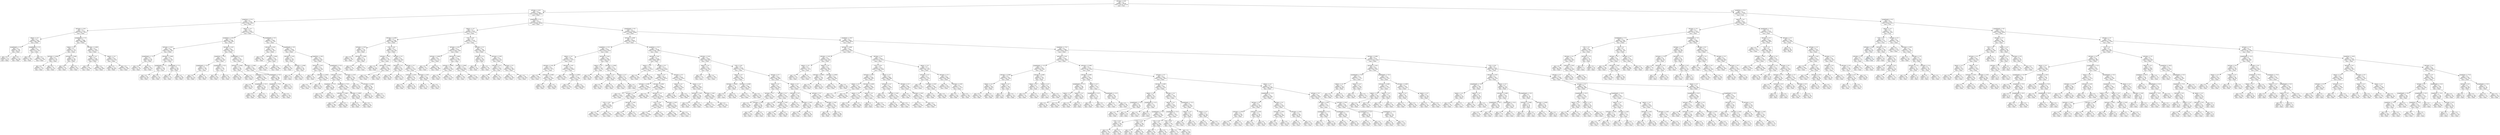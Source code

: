 digraph Tree {
node [shape=box, style="filled", color="black"] ;
0 [label="sdComp <= 0.65\ngini = 0.5\nsamples = 48239\nvalue = [24119, 24120]\nclass = True", fillcolor="#ffffff"] ;
1 [label="sdComp <= 0.02\ngini = 0.5\nsamples = 37696\nvalue = [18848, 18848]\nclass = False", fillcolor="#ffffff"] ;
0 -> 1 [labeldistance=2.5, labelangle=45, headlabel="True"] ;
2 [label="graphSize <= 22.5\ngini = 0.5\nsamples = 5164\nvalue = [2582, 2582]\nclass = False", fillcolor="#ffffff"] ;
1 -> 2 ;
3 [label="sdComm <= 0.02\ngini = 0.5\nsamples = 2534\nvalue = [1267, 1267]\nclass = False", fillcolor="#ffffff"] ;
2 -> 3 ;
4 [label="nbproc <= 4.5\ngini = 0.5\nsamples = 536\nvalue = [268, 268]\nclass = False", fillcolor="#ffffff"] ;
3 -> 4 ;
5 [label="graphDepth <= 3.5\ngini = 0.5\nsamples = 184\nvalue = [92, 92]\nclass = False", fillcolor="#ffffff"] ;
4 -> 5 ;
6 [label="gini = 0.5\nsamples = 12\nvalue = [6, 6]\nclass = False", fillcolor="#ffffff"] ;
5 -> 6 ;
7 [label="gini = 0.5\nsamples = 172\nvalue = [86, 86]\nclass = False", fillcolor="#ffffff"] ;
5 -> 7 ;
8 [label="graphDepth <= 3.5\ngini = 0.5\nsamples = 352\nvalue = [176, 176]\nclass = False", fillcolor="#ffffff"] ;
4 -> 8 ;
9 [label="gini = 0.5\nsamples = 104\nvalue = [52, 52]\nclass = False", fillcolor="#ffffff"] ;
8 -> 9 ;
10 [label="gini = 0.5\nsamples = 248\nvalue = [124, 124]\nclass = False", fillcolor="#ffffff"] ;
8 -> 10 ;
11 [label="graphDepth <= 3.5\ngini = 0.5\nsamples = 1998\nvalue = [999, 999]\nclass = False", fillcolor="#ffffff"] ;
3 -> 11 ;
12 [label="nbproc <= 4.5\ngini = 0.5\nsamples = 174\nvalue = [87, 87]\nclass = False", fillcolor="#ffffff"] ;
11 -> 12 ;
13 [label="sdComm <= 0.065\ngini = 0.5\nsamples = 44\nvalue = [22, 22]\nclass = False", fillcolor="#ffffff"] ;
12 -> 13 ;
14 [label="gini = 0.5\nsamples = 24\nvalue = [12, 12]\nclass = False", fillcolor="#ffffff"] ;
13 -> 14 ;
15 [label="gini = 0.5\nsamples = 20\nvalue = [10, 10]\nclass = False", fillcolor="#ffffff"] ;
13 -> 15 ;
16 [label="sdComm <= 0.065\ngini = 0.5\nsamples = 130\nvalue = [65, 65]\nclass = False", fillcolor="#ffffff"] ;
12 -> 16 ;
17 [label="gini = 0.5\nsamples = 82\nvalue = [41, 41]\nclass = False", fillcolor="#ffffff"] ;
16 -> 17 ;
18 [label="gini = 0.5\nsamples = 48\nvalue = [24, 24]\nclass = False", fillcolor="#ffffff"] ;
16 -> 18 ;
19 [label="sdComm <= 0.065\ngini = 0.5\nsamples = 1824\nvalue = [912, 912]\nclass = False", fillcolor="#ffffff"] ;
11 -> 19 ;
20 [label="nbproc <= 4.5\ngini = 0.5\nsamples = 1268\nvalue = [634, 634]\nclass = False", fillcolor="#ffffff"] ;
19 -> 20 ;
21 [label="gini = 0.5\nsamples = 352\nvalue = [176, 176]\nclass = False", fillcolor="#ffffff"] ;
20 -> 21 ;
22 [label="gini = 0.5\nsamples = 916\nvalue = [458, 458]\nclass = False", fillcolor="#ffffff"] ;
20 -> 22 ;
23 [label="nbproc <= 4.5\ngini = 0.5\nsamples = 556\nvalue = [278, 278]\nclass = False", fillcolor="#ffffff"] ;
19 -> 23 ;
24 [label="gini = 0.5\nsamples = 172\nvalue = [86, 86]\nclass = False", fillcolor="#ffffff"] ;
23 -> 24 ;
25 [label="gini = 0.5\nsamples = 384\nvalue = [192, 192]\nclass = False", fillcolor="#ffffff"] ;
23 -> 25 ;
26 [label="nbproc <= 4.5\ngini = 0.5\nsamples = 2630\nvalue = [1315, 1315]\nclass = False", fillcolor="#ffffff"] ;
2 -> 26 ;
27 [label="graphSize <= 40.0\ngini = 0.5\nsamples = 1190\nvalue = [595, 595]\nclass = False", fillcolor="#ffffff"] ;
26 -> 27 ;
28 [label="sdComm <= 0.02\ngini = 0.5\nsamples = 388\nvalue = [194, 194]\nclass = False", fillcolor="#ffffff"] ;
27 -> 28 ;
29 [label="graphDepth <= 7.5\ngini = 0.5\nsamples = 112\nvalue = [56, 56]\nclass = False", fillcolor="#ffffff"] ;
28 -> 29 ;
30 [label="gini = 0.5\nsamples = 28\nvalue = [14, 14]\nclass = False", fillcolor="#ffffff"] ;
29 -> 30 ;
31 [label="gini = 0.5\nsamples = 84\nvalue = [42, 42]\nclass = False", fillcolor="#ffffff"] ;
29 -> 31 ;
32 [label="sdComm <= 0.065\ngini = 0.5\nsamples = 276\nvalue = [138, 138]\nclass = False", fillcolor="#ffffff"] ;
28 -> 32 ;
33 [label="graphDepth <= 7.5\ngini = 0.5\nsamples = 156\nvalue = [78, 78]\nclass = False", fillcolor="#ffffff"] ;
32 -> 33 ;
34 [label="gini = 0.5\nsamples = 80\nvalue = [40, 40]\nclass = False", fillcolor="#ffffff"] ;
33 -> 34 ;
35 [label="gini = 0.5\nsamples = 76\nvalue = [38, 38]\nclass = False", fillcolor="#ffffff"] ;
33 -> 35 ;
36 [label="graphDepth <= 7.5\ngini = 0.5\nsamples = 120\nvalue = [60, 60]\nclass = False", fillcolor="#ffffff"] ;
32 -> 36 ;
37 [label="gini = 0.5\nsamples = 24\nvalue = [12, 12]\nclass = False", fillcolor="#ffffff"] ;
36 -> 37 ;
38 [label="gini = 0.5\nsamples = 96\nvalue = [48, 48]\nclass = False", fillcolor="#ffffff"] ;
36 -> 38 ;
39 [label="sdComm <= 0.02\ngini = 0.5\nsamples = 802\nvalue = [401, 401]\nclass = False", fillcolor="#ffffff"] ;
27 -> 39 ;
40 [label="graphSize <= 75.0\ngini = 0.5\nsamples = 292\nvalue = [146, 146]\nclass = False", fillcolor="#ffffff"] ;
39 -> 40 ;
41 [label="graphDepth <= 12.5\ngini = 0.5\nsamples = 148\nvalue = [74, 74]\nclass = False", fillcolor="#ffffff"] ;
40 -> 41 ;
42 [label="gini = 0.5\nsamples = 72\nvalue = [36, 36]\nclass = False", fillcolor="#ffffff"] ;
41 -> 42 ;
43 [label="gini = 0.5\nsamples = 76\nvalue = [38, 38]\nclass = False", fillcolor="#ffffff"] ;
41 -> 43 ;
44 [label="graphDepth <= 25.5\ngini = 0.5\nsamples = 144\nvalue = [72, 72]\nclass = False", fillcolor="#ffffff"] ;
40 -> 44 ;
45 [label="gini = 0.5\nsamples = 80\nvalue = [40, 40]\nclass = False", fillcolor="#ffffff"] ;
44 -> 45 ;
46 [label="gini = 0.5\nsamples = 64\nvalue = [32, 32]\nclass = False", fillcolor="#ffffff"] ;
44 -> 46 ;
47 [label="graphDepth <= 12.5\ngini = 0.5\nsamples = 510\nvalue = [255, 255]\nclass = False", fillcolor="#ffffff"] ;
39 -> 47 ;
48 [label="sdComm <= 0.065\ngini = 0.5\nsamples = 108\nvalue = [54, 54]\nclass = False", fillcolor="#ffffff"] ;
47 -> 48 ;
49 [label="gini = 0.5\nsamples = 60\nvalue = [30, 30]\nclass = False", fillcolor="#ffffff"] ;
48 -> 49 ;
50 [label="gini = 0.5\nsamples = 48\nvalue = [24, 24]\nclass = False", fillcolor="#ffffff"] ;
48 -> 50 ;
51 [label="sdComm <= 0.065\ngini = 0.5\nsamples = 402\nvalue = [201, 201]\nclass = False", fillcolor="#ffffff"] ;
47 -> 51 ;
52 [label="graphSize <= 75.0\ngini = 0.5\nsamples = 206\nvalue = [103, 103]\nclass = False", fillcolor="#ffffff"] ;
51 -> 52 ;
53 [label="gini = 0.5\nsamples = 36\nvalue = [18, 18]\nclass = False", fillcolor="#ffffff"] ;
52 -> 53 ;
54 [label="graphDepth <= 25.5\ngini = 0.5\nsamples = 170\nvalue = [85, 85]\nclass = False", fillcolor="#ffffff"] ;
52 -> 54 ;
55 [label="gini = 0.5\nsamples = 100\nvalue = [50, 50]\nclass = False", fillcolor="#ffffff"] ;
54 -> 55 ;
56 [label="gini = 0.5\nsamples = 70\nvalue = [35, 35]\nclass = False", fillcolor="#ffffff"] ;
54 -> 56 ;
57 [label="graphDepth <= 25.5\ngini = 0.5\nsamples = 196\nvalue = [98, 98]\nclass = False", fillcolor="#ffffff"] ;
51 -> 57 ;
58 [label="graphSize <= 75.0\ngini = 0.5\nsamples = 168\nvalue = [84, 84]\nclass = False", fillcolor="#ffffff"] ;
57 -> 58 ;
59 [label="gini = 0.5\nsamples = 64\nvalue = [32, 32]\nclass = False", fillcolor="#ffffff"] ;
58 -> 59 ;
60 [label="gini = 0.5\nsamples = 104\nvalue = [52, 52]\nclass = False", fillcolor="#ffffff"] ;
58 -> 60 ;
61 [label="gini = 0.5\nsamples = 28\nvalue = [14, 14]\nclass = False", fillcolor="#ffffff"] ;
57 -> 61 ;
62 [label="graphDepth <= 6.5\ngini = 0.5\nsamples = 1440\nvalue = [720, 720]\nclass = False", fillcolor="#ffffff"] ;
26 -> 62 ;
63 [label="sdComm <= 0.02\ngini = 0.5\nsamples = 402\nvalue = [201, 201]\nclass = False", fillcolor="#ffffff"] ;
62 -> 63 ;
64 [label="gini = 0.5\nsamples = 68\nvalue = [34, 34]\nclass = False", fillcolor="#ffffff"] ;
63 -> 64 ;
65 [label="sdComm <= 0.065\ngini = 0.5\nsamples = 334\nvalue = [167, 167]\nclass = False", fillcolor="#ffffff"] ;
63 -> 65 ;
66 [label="gini = 0.5\nsamples = 134\nvalue = [67, 67]\nclass = False", fillcolor="#ffffff"] ;
65 -> 66 ;
67 [label="gini = 0.5\nsamples = 200\nvalue = [100, 100]\nclass = False", fillcolor="#ffffff"] ;
65 -> 67 ;
68 [label="graphDepth <= 9.0\ngini = 0.5\nsamples = 1038\nvalue = [519, 519]\nclass = False", fillcolor="#ffffff"] ;
62 -> 68 ;
69 [label="sdComm <= 0.02\ngini = 0.5\nsamples = 116\nvalue = [58, 58]\nclass = False", fillcolor="#ffffff"] ;
68 -> 69 ;
70 [label="gini = 0.5\nsamples = 58\nvalue = [29, 29]\nclass = False", fillcolor="#ffffff"] ;
69 -> 70 ;
71 [label="sdComm <= 0.065\ngini = 0.5\nsamples = 58\nvalue = [29, 29]\nclass = False", fillcolor="#ffffff"] ;
69 -> 71 ;
72 [label="gini = 0.5\nsamples = 10\nvalue = [5, 5]\nclass = False", fillcolor="#ffffff"] ;
71 -> 72 ;
73 [label="gini = 0.5\nsamples = 48\nvalue = [24, 24]\nclass = False", fillcolor="#ffffff"] ;
71 -> 73 ;
74 [label="graphSize <= 40.0\ngini = 0.5\nsamples = 922\nvalue = [461, 461]\nclass = False", fillcolor="#ffffff"] ;
68 -> 74 ;
75 [label="sdComm <= 0.02\ngini = 0.5\nsamples = 318\nvalue = [159, 159]\nclass = False", fillcolor="#ffffff"] ;
74 -> 75 ;
76 [label="gini = 0.5\nsamples = 32\nvalue = [16, 16]\nclass = False", fillcolor="#ffffff"] ;
75 -> 76 ;
77 [label="sdComm <= 0.065\ngini = 0.5\nsamples = 286\nvalue = [143, 143]\nclass = False", fillcolor="#ffffff"] ;
75 -> 77 ;
78 [label="gini = 0.5\nsamples = 250\nvalue = [125, 125]\nclass = False", fillcolor="#ffffff"] ;
77 -> 78 ;
79 [label="gini = 0.5\nsamples = 36\nvalue = [18, 18]\nclass = False", fillcolor="#ffffff"] ;
77 -> 79 ;
80 [label="graphDepth <= 25.5\ngini = 0.5\nsamples = 604\nvalue = [302, 302]\nclass = False", fillcolor="#ffffff"] ;
74 -> 80 ;
81 [label="sdComm <= 0.02\ngini = 0.5\nsamples = 440\nvalue = [220, 220]\nclass = False", fillcolor="#ffffff"] ;
80 -> 81 ;
82 [label="graphSize <= 75.0\ngini = 0.5\nsamples = 132\nvalue = [66, 66]\nclass = False", fillcolor="#ffffff"] ;
81 -> 82 ;
83 [label="gini = 0.5\nsamples = 80\nvalue = [40, 40]\nclass = False", fillcolor="#ffffff"] ;
82 -> 83 ;
84 [label="gini = 0.5\nsamples = 52\nvalue = [26, 26]\nclass = False", fillcolor="#ffffff"] ;
82 -> 84 ;
85 [label="graphSize <= 75.0\ngini = 0.5\nsamples = 308\nvalue = [154, 154]\nclass = False", fillcolor="#ffffff"] ;
81 -> 85 ;
86 [label="sdComm <= 0.065\ngini = 0.5\nsamples = 228\nvalue = [114, 114]\nclass = False", fillcolor="#ffffff"] ;
85 -> 86 ;
87 [label="gini = 0.5\nsamples = 108\nvalue = [54, 54]\nclass = False", fillcolor="#ffffff"] ;
86 -> 87 ;
88 [label="gini = 0.5\nsamples = 120\nvalue = [60, 60]\nclass = False", fillcolor="#ffffff"] ;
86 -> 88 ;
89 [label="sdComm <= 0.065\ngini = 0.5\nsamples = 80\nvalue = [40, 40]\nclass = False", fillcolor="#ffffff"] ;
85 -> 89 ;
90 [label="gini = 0.5\nsamples = 40\nvalue = [20, 20]\nclass = False", fillcolor="#ffffff"] ;
89 -> 90 ;
91 [label="gini = 0.5\nsamples = 40\nvalue = [20, 20]\nclass = False", fillcolor="#ffffff"] ;
89 -> 91 ;
92 [label="sdComm <= 0.02\ngini = 0.5\nsamples = 164\nvalue = [82, 82]\nclass = False", fillcolor="#ffffff"] ;
80 -> 92 ;
93 [label="gini = 0.5\nsamples = 68\nvalue = [34, 34]\nclass = False", fillcolor="#ffffff"] ;
92 -> 93 ;
94 [label="sdComm <= 0.065\ngini = 0.5\nsamples = 96\nvalue = [48, 48]\nclass = False", fillcolor="#ffffff"] ;
92 -> 94 ;
95 [label="gini = 0.5\nsamples = 72\nvalue = [36, 36]\nclass = False", fillcolor="#ffffff"] ;
94 -> 95 ;
96 [label="gini = 0.5\nsamples = 24\nvalue = [12, 12]\nclass = False", fillcolor="#ffffff"] ;
94 -> 96 ;
97 [label="graphDepth <= 3.5\ngini = 0.5\nsamples = 32532\nvalue = [16266, 16266]\nclass = False", fillcolor="#ffffff"] ;
1 -> 97 ;
98 [label="nbproc <= 4.5\ngini = 0.5\nsamples = 4340\nvalue = [2170, 2170]\nclass = False", fillcolor="#ffffff"] ;
97 -> 98 ;
99 [label="sdComp <= 0.065\ngini = 0.5\nsamples = 1196\nvalue = [598, 598]\nclass = False", fillcolor="#ffffff"] ;
98 -> 99 ;
100 [label="sdComm <= 0.02\ngini = 0.5\nsamples = 124\nvalue = [62, 62]\nclass = False", fillcolor="#ffffff"] ;
99 -> 100 ;
101 [label="gini = 0.5\nsamples = 46\nvalue = [23, 23]\nclass = False", fillcolor="#ffffff"] ;
100 -> 101 ;
102 [label="sdComm <= 0.065\ngini = 0.5\nsamples = 78\nvalue = [39, 39]\nclass = False", fillcolor="#ffffff"] ;
100 -> 102 ;
103 [label="gini = 0.5\nsamples = 24\nvalue = [12, 12]\nclass = False", fillcolor="#ffffff"] ;
102 -> 103 ;
104 [label="gini = 0.5\nsamples = 54\nvalue = [27, 27]\nclass = False", fillcolor="#ffffff"] ;
102 -> 104 ;
105 [label="CCR <= 0.55\ngini = 0.5\nsamples = 1072\nvalue = [536, 536]\nclass = False", fillcolor="#ffffff"] ;
99 -> 105 ;
106 [label="sdComm <= 0.02\ngini = 0.5\nsamples = 754\nvalue = [377, 377]\nclass = False", fillcolor="#ffffff"] ;
105 -> 106 ;
107 [label="gini = 0.5\nsamples = 172\nvalue = [86, 86]\nclass = False", fillcolor="#ffffff"] ;
106 -> 107 ;
108 [label="sdComm <= 0.065\ngini = 0.5\nsamples = 582\nvalue = [291, 291]\nclass = False", fillcolor="#ffffff"] ;
106 -> 108 ;
109 [label="gini = 0.5\nsamples = 466\nvalue = [233, 233]\nclass = False", fillcolor="#ffffff"] ;
108 -> 109 ;
110 [label="gini = 0.5\nsamples = 116\nvalue = [58, 58]\nclass = False", fillcolor="#ffffff"] ;
108 -> 110 ;
111 [label="sdComm <= 0.2\ngini = 0.5\nsamples = 318\nvalue = [159, 159]\nclass = False", fillcolor="#ffffff"] ;
105 -> 111 ;
112 [label="sdComp <= 0.2\ngini = 0.5\nsamples = 86\nvalue = [43, 43]\nclass = False", fillcolor="#ffffff"] ;
111 -> 112 ;
113 [label="gini = 0.5\nsamples = 60\nvalue = [30, 30]\nclass = False", fillcolor="#ffffff"] ;
112 -> 113 ;
114 [label="gini = 0.5\nsamples = 26\nvalue = [13, 13]\nclass = False", fillcolor="#ffffff"] ;
112 -> 114 ;
115 [label="sdComp <= 0.2\ngini = 0.5\nsamples = 232\nvalue = [116, 116]\nclass = False", fillcolor="#ffffff"] ;
111 -> 115 ;
116 [label="sdComm <= 0.65\ngini = 0.5\nsamples = 94\nvalue = [47, 47]\nclass = False", fillcolor="#ffffff"] ;
115 -> 116 ;
117 [label="gini = 0.5\nsamples = 48\nvalue = [24, 24]\nclass = False", fillcolor="#ffffff"] ;
116 -> 117 ;
118 [label="gini = 0.5\nsamples = 46\nvalue = [23, 23]\nclass = False", fillcolor="#ffffff"] ;
116 -> 118 ;
119 [label="sdComm <= 0.65\ngini = 0.5\nsamples = 138\nvalue = [69, 69]\nclass = False", fillcolor="#ffffff"] ;
115 -> 119 ;
120 [label="gini = 0.5\nsamples = 74\nvalue = [37, 37]\nclass = False", fillcolor="#ffffff"] ;
119 -> 120 ;
121 [label="gini = 0.5\nsamples = 64\nvalue = [32, 32]\nclass = False", fillcolor="#ffffff"] ;
119 -> 121 ;
122 [label="CCR <= 0.55\ngini = 0.5\nsamples = 3144\nvalue = [1572, 1572]\nclass = False", fillcolor="#ffffff"] ;
98 -> 122 ;
123 [label="sdComm <= 0.02\ngini = 0.5\nsamples = 2378\nvalue = [1189, 1189]\nclass = False", fillcolor="#ffffff"] ;
122 -> 123 ;
124 [label="sdComp <= 0.065\ngini = 0.5\nsamples = 822\nvalue = [411, 411]\nclass = False", fillcolor="#ffffff"] ;
123 -> 124 ;
125 [label="gini = 0.5\nsamples = 42\nvalue = [21, 21]\nclass = False", fillcolor="#ffffff"] ;
124 -> 125 ;
126 [label="gini = 0.5\nsamples = 780\nvalue = [390, 390]\nclass = False", fillcolor="#ffffff"] ;
124 -> 126 ;
127 [label="sdComm <= 0.065\ngini = 0.5\nsamples = 1556\nvalue = [778, 778]\nclass = False", fillcolor="#ffffff"] ;
123 -> 127 ;
128 [label="sdComp <= 0.065\ngini = 0.5\nsamples = 300\nvalue = [150, 150]\nclass = False", fillcolor="#ffffff"] ;
127 -> 128 ;
129 [label="gini = 0.5\nsamples = 68\nvalue = [34, 34]\nclass = False", fillcolor="#ffffff"] ;
128 -> 129 ;
130 [label="gini = 0.5\nsamples = 232\nvalue = [116, 116]\nclass = False", fillcolor="#ffffff"] ;
128 -> 130 ;
131 [label="sdComp <= 0.065\ngini = 0.5\nsamples = 1256\nvalue = [628, 628]\nclass = False", fillcolor="#ffffff"] ;
127 -> 131 ;
132 [label="gini = 0.5\nsamples = 156\nvalue = [78, 78]\nclass = False", fillcolor="#ffffff"] ;
131 -> 132 ;
133 [label="gini = 0.5\nsamples = 1100\nvalue = [550, 550]\nclass = False", fillcolor="#ffffff"] ;
131 -> 133 ;
134 [label="sdComm <= 0.2\ngini = 0.5\nsamples = 766\nvalue = [383, 383]\nclass = False", fillcolor="#ffffff"] ;
122 -> 134 ;
135 [label="sdComp <= 0.2\ngini = 0.5\nsamples = 96\nvalue = [48, 48]\nclass = False", fillcolor="#ffffff"] ;
134 -> 135 ;
136 [label="gini = 0.5\nsamples = 52\nvalue = [26, 26]\nclass = False", fillcolor="#ffffff"] ;
135 -> 136 ;
137 [label="gini = 0.5\nsamples = 44\nvalue = [22, 22]\nclass = False", fillcolor="#ffffff"] ;
135 -> 137 ;
138 [label="sdComm <= 0.65\ngini = 0.5\nsamples = 670\nvalue = [335, 335]\nclass = False", fillcolor="#ffffff"] ;
134 -> 138 ;
139 [label="sdComp <= 0.2\ngini = 0.5\nsamples = 140\nvalue = [70, 70]\nclass = False", fillcolor="#ffffff"] ;
138 -> 139 ;
140 [label="gini = 0.5\nsamples = 92\nvalue = [46, 46]\nclass = False", fillcolor="#ffffff"] ;
139 -> 140 ;
141 [label="gini = 0.5\nsamples = 48\nvalue = [24, 24]\nclass = False", fillcolor="#ffffff"] ;
139 -> 141 ;
142 [label="sdComp <= 0.2\ngini = 0.5\nsamples = 530\nvalue = [265, 265]\nclass = False", fillcolor="#ffffff"] ;
138 -> 142 ;
143 [label="gini = 0.5\nsamples = 330\nvalue = [165, 165]\nclass = False", fillcolor="#ffffff"] ;
142 -> 143 ;
144 [label="gini = 0.5\nsamples = 200\nvalue = [100, 100]\nclass = False", fillcolor="#ffffff"] ;
142 -> 144 ;
145 [label="graphDepth <= 6.5\ngini = 0.5\nsamples = 28192\nvalue = [14096, 14096]\nclass = False", fillcolor="#ffffff"] ;
97 -> 145 ;
146 [label="sdComp <= 0.065\ngini = 0.5\nsamples = 18542\nvalue = [9271, 9271]\nclass = False", fillcolor="#ffffff"] ;
145 -> 146 ;
147 [label="graphSize <= 22.5\ngini = 0.5\nsamples = 3352\nvalue = [1676, 1676]\nclass = False", fillcolor="#ffffff"] ;
146 -> 147 ;
148 [label="nbproc <= 4.5\ngini = 0.5\nsamples = 2954\nvalue = [1477, 1477]\nclass = False", fillcolor="#ffffff"] ;
147 -> 148 ;
149 [label="sdComm <= 0.02\ngini = 0.5\nsamples = 954\nvalue = [477, 477]\nclass = False", fillcolor="#ffffff"] ;
148 -> 149 ;
150 [label="gini = 0.5\nsamples = 630\nvalue = [315, 315]\nclass = False", fillcolor="#ffffff"] ;
149 -> 150 ;
151 [label="sdComm <= 0.065\ngini = 0.5\nsamples = 324\nvalue = [162, 162]\nclass = False", fillcolor="#ffffff"] ;
149 -> 151 ;
152 [label="gini = 0.5\nsamples = 164\nvalue = [82, 82]\nclass = False", fillcolor="#ffffff"] ;
151 -> 152 ;
153 [label="gini = 0.5\nsamples = 160\nvalue = [80, 80]\nclass = False", fillcolor="#ffffff"] ;
151 -> 153 ;
154 [label="sdComm <= 0.02\ngini = 0.5\nsamples = 2000\nvalue = [1000, 1000]\nclass = False", fillcolor="#ffffff"] ;
148 -> 154 ;
155 [label="gini = 0.5\nsamples = 844\nvalue = [422, 422]\nclass = False", fillcolor="#ffffff"] ;
154 -> 155 ;
156 [label="sdComm <= 0.065\ngini = 0.5\nsamples = 1156\nvalue = [578, 578]\nclass = False", fillcolor="#ffffff"] ;
154 -> 156 ;
157 [label="gini = 0.5\nsamples = 356\nvalue = [178, 178]\nclass = False", fillcolor="#ffffff"] ;
156 -> 157 ;
158 [label="gini = 0.5\nsamples = 800\nvalue = [400, 400]\nclass = False", fillcolor="#ffffff"] ;
156 -> 158 ;
159 [label="sdComm <= 0.02\ngini = 0.5\nsamples = 398\nvalue = [199, 199]\nclass = False", fillcolor="#ffffff"] ;
147 -> 159 ;
160 [label="nbproc <= 4.5\ngini = 0.5\nsamples = 146\nvalue = [73, 73]\nclass = False", fillcolor="#ffffff"] ;
159 -> 160 ;
161 [label="gini = 0.5\nsamples = 38\nvalue = [19, 19]\nclass = False", fillcolor="#ffffff"] ;
160 -> 161 ;
162 [label="gini = 0.5\nsamples = 108\nvalue = [54, 54]\nclass = False", fillcolor="#ffffff"] ;
160 -> 162 ;
163 [label="sdComm <= 0.065\ngini = 0.5\nsamples = 252\nvalue = [126, 126]\nclass = False", fillcolor="#ffffff"] ;
159 -> 163 ;
164 [label="nbproc <= 4.5\ngini = 0.5\nsamples = 170\nvalue = [85, 85]\nclass = False", fillcolor="#ffffff"] ;
163 -> 164 ;
165 [label="gini = 0.5\nsamples = 104\nvalue = [52, 52]\nclass = False", fillcolor="#ffffff"] ;
164 -> 165 ;
166 [label="gini = 0.5\nsamples = 66\nvalue = [33, 33]\nclass = False", fillcolor="#ffffff"] ;
164 -> 166 ;
167 [label="nbproc <= 4.5\ngini = 0.5\nsamples = 82\nvalue = [41, 41]\nclass = False", fillcolor="#ffffff"] ;
163 -> 167 ;
168 [label="gini = 0.5\nsamples = 64\nvalue = [32, 32]\nclass = False", fillcolor="#ffffff"] ;
167 -> 168 ;
169 [label="gini = 0.5\nsamples = 18\nvalue = [9, 9]\nclass = False", fillcolor="#ffffff"] ;
167 -> 169 ;
170 [label="graphSize <= 22.5\ngini = 0.5\nsamples = 15190\nvalue = [7595, 7595]\nclass = False", fillcolor="#ffffff"] ;
146 -> 170 ;
171 [label="sdComm <= 0.02\ngini = 0.5\nsamples = 13334\nvalue = [6667, 6667]\nclass = False", fillcolor="#ffffff"] ;
170 -> 171 ;
172 [label="nbproc <= 4.5\ngini = 0.5\nsamples = 2262\nvalue = [1131, 1131]\nclass = False", fillcolor="#ffffff"] ;
171 -> 172 ;
173 [label="gini = 0.5\nsamples = 726\nvalue = [363, 363]\nclass = False", fillcolor="#ffffff"] ;
172 -> 173 ;
174 [label="gini = 0.5\nsamples = 1536\nvalue = [768, 768]\nclass = False", fillcolor="#ffffff"] ;
172 -> 174 ;
175 [label="sdComp <= 0.2\ngini = 0.5\nsamples = 11072\nvalue = [5536, 5536]\nclass = False", fillcolor="#ffffff"] ;
171 -> 175 ;
176 [label="nbproc <= 4.5\ngini = 0.5\nsamples = 8626\nvalue = [4313, 4313]\nclass = False", fillcolor="#ffffff"] ;
175 -> 176 ;
177 [label="sdComm <= 0.065\ngini = 0.5\nsamples = 2646\nvalue = [1323, 1323]\nclass = False", fillcolor="#ffffff"] ;
176 -> 177 ;
178 [label="gini = 0.5\nsamples = 1030\nvalue = [515, 515]\nclass = False", fillcolor="#ffffff"] ;
177 -> 178 ;
179 [label="sdComm <= 0.2\ngini = 0.5\nsamples = 1616\nvalue = [808, 808]\nclass = False", fillcolor="#ffffff"] ;
177 -> 179 ;
180 [label="CCR <= 0.55\ngini = 0.5\nsamples = 1258\nvalue = [629, 629]\nclass = False", fillcolor="#ffffff"] ;
179 -> 180 ;
181 [label="gini = 0.5\nsamples = 1012\nvalue = [506, 506]\nclass = False", fillcolor="#ffffff"] ;
180 -> 181 ;
182 [label="gini = 0.5\nsamples = 246\nvalue = [123, 123]\nclass = False", fillcolor="#ffffff"] ;
180 -> 182 ;
183 [label="sdComm <= 0.65\ngini = 0.5\nsamples = 358\nvalue = [179, 179]\nclass = False", fillcolor="#ffffff"] ;
179 -> 183 ;
184 [label="gini = 0.5\nsamples = 276\nvalue = [138, 138]\nclass = False", fillcolor="#ffffff"] ;
183 -> 184 ;
185 [label="gini = 0.5\nsamples = 82\nvalue = [41, 41]\nclass = False", fillcolor="#ffffff"] ;
183 -> 185 ;
186 [label="sdComm <= 0.065\ngini = 0.5\nsamples = 5980\nvalue = [2990, 2990]\nclass = False", fillcolor="#ffffff"] ;
176 -> 186 ;
187 [label="gini = 0.5\nsamples = 1762\nvalue = [881, 881]\nclass = False", fillcolor="#ffffff"] ;
186 -> 187 ;
188 [label="sdComm <= 0.2\ngini = 0.5\nsamples = 4218\nvalue = [2109, 2109]\nclass = False", fillcolor="#ffffff"] ;
186 -> 188 ;
189 [label="CCR <= 0.55\ngini = 0.5\nsamples = 2906\nvalue = [1453, 1453]\nclass = False", fillcolor="#ffffff"] ;
188 -> 189 ;
190 [label="gini = 0.5\nsamples = 2578\nvalue = [1289, 1289]\nclass = False", fillcolor="#ffffff"] ;
189 -> 190 ;
191 [label="gini = 0.5\nsamples = 328\nvalue = [164, 164]\nclass = False", fillcolor="#ffffff"] ;
189 -> 191 ;
192 [label="sdComm <= 0.65\ngini = 0.5\nsamples = 1312\nvalue = [656, 656]\nclass = False", fillcolor="#ffffff"] ;
188 -> 192 ;
193 [label="gini = 0.5\nsamples = 568\nvalue = [284, 284]\nclass = False", fillcolor="#ffffff"] ;
192 -> 193 ;
194 [label="gini = 0.5\nsamples = 744\nvalue = [372, 372]\nclass = False", fillcolor="#ffffff"] ;
192 -> 194 ;
195 [label="sdComm <= 0.2\ngini = 0.5\nsamples = 2446\nvalue = [1223, 1223]\nclass = False", fillcolor="#ffffff"] ;
175 -> 195 ;
196 [label="nbproc <= 4.5\ngini = 0.5\nsamples = 632\nvalue = [316, 316]\nclass = False", fillcolor="#ffffff"] ;
195 -> 196 ;
197 [label="gini = 0.5\nsamples = 296\nvalue = [148, 148]\nclass = False", fillcolor="#ffffff"] ;
196 -> 197 ;
198 [label="gini = 0.5\nsamples = 336\nvalue = [168, 168]\nclass = False", fillcolor="#ffffff"] ;
196 -> 198 ;
199 [label="nbproc <= 4.5\ngini = 0.5\nsamples = 1814\nvalue = [907, 907]\nclass = False", fillcolor="#ffffff"] ;
195 -> 199 ;
200 [label="sdComm <= 0.65\ngini = 0.5\nsamples = 166\nvalue = [83, 83]\nclass = False", fillcolor="#ffffff"] ;
199 -> 200 ;
201 [label="gini = 0.5\nsamples = 32\nvalue = [16, 16]\nclass = False", fillcolor="#ffffff"] ;
200 -> 201 ;
202 [label="gini = 0.5\nsamples = 134\nvalue = [67, 67]\nclass = False", fillcolor="#ffffff"] ;
200 -> 202 ;
203 [label="sdComm <= 0.65\ngini = 0.5\nsamples = 1648\nvalue = [824, 824]\nclass = False", fillcolor="#ffffff"] ;
199 -> 203 ;
204 [label="gini = 0.5\nsamples = 474\nvalue = [237, 237]\nclass = False", fillcolor="#ffffff"] ;
203 -> 204 ;
205 [label="gini = 0.5\nsamples = 1174\nvalue = [587, 587]\nclass = False", fillcolor="#ffffff"] ;
203 -> 205 ;
206 [label="sdComm <= 0.02\ngini = 0.5\nsamples = 1856\nvalue = [928, 928]\nclass = False", fillcolor="#ffffff"] ;
170 -> 206 ;
207 [label="nbproc <= 4.5\ngini = 0.5\nsamples = 300\nvalue = [150, 150]\nclass = False", fillcolor="#ffffff"] ;
206 -> 207 ;
208 [label="gini = 0.5\nsamples = 54\nvalue = [27, 27]\nclass = False", fillcolor="#ffffff"] ;
207 -> 208 ;
209 [label="gini = 0.5\nsamples = 246\nvalue = [123, 123]\nclass = False", fillcolor="#ffffff"] ;
207 -> 209 ;
210 [label="CCR <= 0.55\ngini = 0.5\nsamples = 1556\nvalue = [778, 778]\nclass = False", fillcolor="#ffffff"] ;
206 -> 210 ;
211 [label="nbproc <= 4.5\ngini = 0.5\nsamples = 464\nvalue = [232, 232]\nclass = False", fillcolor="#ffffff"] ;
210 -> 211 ;
212 [label="sdComm <= 0.065\ngini = 0.5\nsamples = 78\nvalue = [39, 39]\nclass = False", fillcolor="#ffffff"] ;
211 -> 212 ;
213 [label="gini = 0.5\nsamples = 14\nvalue = [7, 7]\nclass = False", fillcolor="#ffffff"] ;
212 -> 213 ;
214 [label="gini = 0.5\nsamples = 64\nvalue = [32, 32]\nclass = False", fillcolor="#ffffff"] ;
212 -> 214 ;
215 [label="sdComm <= 0.065\ngini = 0.5\nsamples = 386\nvalue = [193, 193]\nclass = False", fillcolor="#ffffff"] ;
211 -> 215 ;
216 [label="gini = 0.5\nsamples = 224\nvalue = [112, 112]\nclass = False", fillcolor="#ffffff"] ;
215 -> 216 ;
217 [label="gini = 0.5\nsamples = 162\nvalue = [81, 81]\nclass = False", fillcolor="#ffffff"] ;
215 -> 217 ;
218 [label="sdComp <= 0.2\ngini = 0.5\nsamples = 1092\nvalue = [546, 546]\nclass = False", fillcolor="#ffffff"] ;
210 -> 218 ;
219 [label="nbproc <= 4.5\ngini = 0.5\nsamples = 610\nvalue = [305, 305]\nclass = False", fillcolor="#ffffff"] ;
218 -> 219 ;
220 [label="sdComm <= 0.2\ngini = 0.5\nsamples = 252\nvalue = [126, 126]\nclass = False", fillcolor="#ffffff"] ;
219 -> 220 ;
221 [label="gini = 0.5\nsamples = 92\nvalue = [46, 46]\nclass = False", fillcolor="#ffffff"] ;
220 -> 221 ;
222 [label="sdComm <= 0.65\ngini = 0.5\nsamples = 160\nvalue = [80, 80]\nclass = False", fillcolor="#ffffff"] ;
220 -> 222 ;
223 [label="gini = 0.5\nsamples = 110\nvalue = [55, 55]\nclass = False", fillcolor="#ffffff"] ;
222 -> 223 ;
224 [label="gini = 0.5\nsamples = 50\nvalue = [25, 25]\nclass = False", fillcolor="#ffffff"] ;
222 -> 224 ;
225 [label="sdComm <= 0.2\ngini = 0.5\nsamples = 358\nvalue = [179, 179]\nclass = False", fillcolor="#ffffff"] ;
219 -> 225 ;
226 [label="gini = 0.5\nsamples = 90\nvalue = [45, 45]\nclass = False", fillcolor="#ffffff"] ;
225 -> 226 ;
227 [label="sdComm <= 0.65\ngini = 0.5\nsamples = 268\nvalue = [134, 134]\nclass = False", fillcolor="#ffffff"] ;
225 -> 227 ;
228 [label="gini = 0.5\nsamples = 140\nvalue = [70, 70]\nclass = False", fillcolor="#ffffff"] ;
227 -> 228 ;
229 [label="gini = 0.5\nsamples = 128\nvalue = [64, 64]\nclass = False", fillcolor="#ffffff"] ;
227 -> 229 ;
230 [label="nbproc <= 4.5\ngini = 0.5\nsamples = 482\nvalue = [241, 241]\nclass = False", fillcolor="#ffffff"] ;
218 -> 230 ;
231 [label="sdComm <= 0.2\ngini = 0.5\nsamples = 146\nvalue = [73, 73]\nclass = False", fillcolor="#ffffff"] ;
230 -> 231 ;
232 [label="gini = 0.5\nsamples = 46\nvalue = [23, 23]\nclass = False", fillcolor="#ffffff"] ;
231 -> 232 ;
233 [label="sdComm <= 0.65\ngini = 0.5\nsamples = 100\nvalue = [50, 50]\nclass = False", fillcolor="#ffffff"] ;
231 -> 233 ;
234 [label="gini = 0.5\nsamples = 42\nvalue = [21, 21]\nclass = False", fillcolor="#ffffff"] ;
233 -> 234 ;
235 [label="gini = 0.5\nsamples = 58\nvalue = [29, 29]\nclass = False", fillcolor="#ffffff"] ;
233 -> 235 ;
236 [label="sdComm <= 0.2\ngini = 0.5\nsamples = 336\nvalue = [168, 168]\nclass = False", fillcolor="#ffffff"] ;
230 -> 236 ;
237 [label="gini = 0.5\nsamples = 72\nvalue = [36, 36]\nclass = False", fillcolor="#ffffff"] ;
236 -> 237 ;
238 [label="sdComm <= 0.65\ngini = 0.5\nsamples = 264\nvalue = [132, 132]\nclass = False", fillcolor="#ffffff"] ;
236 -> 238 ;
239 [label="gini = 0.5\nsamples = 96\nvalue = [48, 48]\nclass = False", fillcolor="#ffffff"] ;
238 -> 239 ;
240 [label="gini = 0.5\nsamples = 168\nvalue = [84, 84]\nclass = False", fillcolor="#ffffff"] ;
238 -> 240 ;
241 [label="graphSize <= 40.0\ngini = 0.5\nsamples = 9650\nvalue = [4825, 4825]\nclass = False", fillcolor="#ffffff"] ;
145 -> 241 ;
242 [label="sdComp <= 0.065\ngini = 0.5\nsamples = 4384\nvalue = [2192, 2192]\nclass = False", fillcolor="#ffffff"] ;
241 -> 242 ;
243 [label="sdComm <= 0.02\ngini = 0.5\nsamples = 878\nvalue = [439, 439]\nclass = False", fillcolor="#ffffff"] ;
242 -> 243 ;
244 [label="nbproc <= 4.5\ngini = 0.5\nsamples = 314\nvalue = [157, 157]\nclass = False", fillcolor="#ffffff"] ;
243 -> 244 ;
245 [label="gini = 0.5\nsamples = 82\nvalue = [41, 41]\nclass = False", fillcolor="#ffffff"] ;
244 -> 245 ;
246 [label="gini = 0.5\nsamples = 232\nvalue = [116, 116]\nclass = False", fillcolor="#ffffff"] ;
244 -> 246 ;
247 [label="nbproc <= 4.5\ngini = 0.5\nsamples = 564\nvalue = [282, 282]\nclass = False", fillcolor="#ffffff"] ;
243 -> 247 ;
248 [label="sdComm <= 0.065\ngini = 0.5\nsamples = 104\nvalue = [52, 52]\nclass = False", fillcolor="#ffffff"] ;
247 -> 248 ;
249 [label="gini = 0.5\nsamples = 52\nvalue = [26, 26]\nclass = False", fillcolor="#ffffff"] ;
248 -> 249 ;
250 [label="gini = 0.5\nsamples = 52\nvalue = [26, 26]\nclass = False", fillcolor="#ffffff"] ;
248 -> 250 ;
251 [label="sdComm <= 0.065\ngini = 0.5\nsamples = 460\nvalue = [230, 230]\nclass = False", fillcolor="#ffffff"] ;
247 -> 251 ;
252 [label="gini = 0.5\nsamples = 332\nvalue = [166, 166]\nclass = False", fillcolor="#ffffff"] ;
251 -> 252 ;
253 [label="gini = 0.5\nsamples = 128\nvalue = [64, 64]\nclass = False", fillcolor="#ffffff"] ;
251 -> 253 ;
254 [label="sdComp <= 0.2\ngini = 0.5\nsamples = 3506\nvalue = [1753, 1753]\nclass = False", fillcolor="#ffffff"] ;
242 -> 254 ;
255 [label="CCR <= 0.55\ngini = 0.5\nsamples = 2332\nvalue = [1166, 1166]\nclass = False", fillcolor="#ffffff"] ;
254 -> 255 ;
256 [label="sdComm <= 0.02\ngini = 0.5\nsamples = 1334\nvalue = [667, 667]\nclass = False", fillcolor="#ffffff"] ;
255 -> 256 ;
257 [label="nbproc <= 4.5\ngini = 0.5\nsamples = 730\nvalue = [365, 365]\nclass = False", fillcolor="#ffffff"] ;
256 -> 257 ;
258 [label="gini = 0.5\nsamples = 202\nvalue = [101, 101]\nclass = False", fillcolor="#ffffff"] ;
257 -> 258 ;
259 [label="gini = 0.5\nsamples = 528\nvalue = [264, 264]\nclass = False", fillcolor="#ffffff"] ;
257 -> 259 ;
260 [label="sdComm <= 0.065\ngini = 0.5\nsamples = 604\nvalue = [302, 302]\nclass = False", fillcolor="#ffffff"] ;
256 -> 260 ;
261 [label="nbproc <= 4.5\ngini = 0.5\nsamples = 250\nvalue = [125, 125]\nclass = False", fillcolor="#ffffff"] ;
260 -> 261 ;
262 [label="gini = 0.5\nsamples = 124\nvalue = [62, 62]\nclass = False", fillcolor="#ffffff"] ;
261 -> 262 ;
263 [label="gini = 0.5\nsamples = 126\nvalue = [63, 63]\nclass = False", fillcolor="#ffffff"] ;
261 -> 263 ;
264 [label="nbproc <= 4.5\ngini = 0.5\nsamples = 354\nvalue = [177, 177]\nclass = False", fillcolor="#ffffff"] ;
260 -> 264 ;
265 [label="gini = 0.5\nsamples = 12\nvalue = [6, 6]\nclass = False", fillcolor="#ffffff"] ;
264 -> 265 ;
266 [label="gini = 0.5\nsamples = 342\nvalue = [171, 171]\nclass = False", fillcolor="#ffffff"] ;
264 -> 266 ;
267 [label="nbproc <= 4.5\ngini = 0.5\nsamples = 998\nvalue = [499, 499]\nclass = False", fillcolor="#ffffff"] ;
255 -> 267 ;
268 [label="sdComm <= 0.2\ngini = 0.5\nsamples = 304\nvalue = [152, 152]\nclass = False", fillcolor="#ffffff"] ;
267 -> 268 ;
269 [label="gini = 0.5\nsamples = 64\nvalue = [32, 32]\nclass = False", fillcolor="#ffffff"] ;
268 -> 269 ;
270 [label="sdComm <= 0.65\ngini = 0.5\nsamples = 240\nvalue = [120, 120]\nclass = False", fillcolor="#ffffff"] ;
268 -> 270 ;
271 [label="gini = 0.5\nsamples = 96\nvalue = [48, 48]\nclass = False", fillcolor="#ffffff"] ;
270 -> 271 ;
272 [label="gini = 0.5\nsamples = 144\nvalue = [72, 72]\nclass = False", fillcolor="#ffffff"] ;
270 -> 272 ;
273 [label="sdComm <= 0.2\ngini = 0.5\nsamples = 694\nvalue = [347, 347]\nclass = False", fillcolor="#ffffff"] ;
267 -> 273 ;
274 [label="gini = 0.5\nsamples = 148\nvalue = [74, 74]\nclass = False", fillcolor="#ffffff"] ;
273 -> 274 ;
275 [label="sdComm <= 0.65\ngini = 0.5\nsamples = 546\nvalue = [273, 273]\nclass = False", fillcolor="#ffffff"] ;
273 -> 275 ;
276 [label="gini = 0.5\nsamples = 220\nvalue = [110, 110]\nclass = False", fillcolor="#ffffff"] ;
275 -> 276 ;
277 [label="gini = 0.5\nsamples = 326\nvalue = [163, 163]\nclass = False", fillcolor="#ffffff"] ;
275 -> 277 ;
278 [label="nbproc <= 4.5\ngini = 0.5\nsamples = 1174\nvalue = [587, 587]\nclass = False", fillcolor="#ffffff"] ;
254 -> 278 ;
279 [label="sdComm <= 0.2\ngini = 0.5\nsamples = 514\nvalue = [257, 257]\nclass = False", fillcolor="#ffffff"] ;
278 -> 279 ;
280 [label="gini = 0.5\nsamples = 224\nvalue = [112, 112]\nclass = False", fillcolor="#ffffff"] ;
279 -> 280 ;
281 [label="sdComm <= 0.65\ngini = 0.5\nsamples = 290\nvalue = [145, 145]\nclass = False", fillcolor="#ffffff"] ;
279 -> 281 ;
282 [label="gini = 0.5\nsamples = 106\nvalue = [53, 53]\nclass = False", fillcolor="#ffffff"] ;
281 -> 282 ;
283 [label="gini = 0.5\nsamples = 184\nvalue = [92, 92]\nclass = False", fillcolor="#ffffff"] ;
281 -> 283 ;
284 [label="sdComm <= 0.2\ngini = 0.5\nsamples = 660\nvalue = [330, 330]\nclass = False", fillcolor="#ffffff"] ;
278 -> 284 ;
285 [label="gini = 0.5\nsamples = 436\nvalue = [218, 218]\nclass = False", fillcolor="#ffffff"] ;
284 -> 285 ;
286 [label="sdComm <= 0.65\ngini = 0.5\nsamples = 224\nvalue = [112, 112]\nclass = False", fillcolor="#ffffff"] ;
284 -> 286 ;
287 [label="gini = 0.5\nsamples = 116\nvalue = [58, 58]\nclass = False", fillcolor="#ffffff"] ;
286 -> 287 ;
288 [label="gini = 0.5\nsamples = 108\nvalue = [54, 54]\nclass = False", fillcolor="#ffffff"] ;
286 -> 288 ;
289 [label="graphSize <= 75.0\ngini = 0.5\nsamples = 5266\nvalue = [2633, 2633]\nclass = False", fillcolor="#ffffff"] ;
241 -> 289 ;
290 [label="sdComm <= 0.02\ngini = 0.5\nsamples = 2788\nvalue = [1394, 1394]\nclass = False", fillcolor="#ffffff"] ;
289 -> 290 ;
291 [label="graphDepth <= 12.5\ngini = 0.5\nsamples = 458\nvalue = [229, 229]\nclass = False", fillcolor="#ffffff"] ;
290 -> 291 ;
292 [label="sdComp <= 0.065\ngini = 0.5\nsamples = 324\nvalue = [162, 162]\nclass = False", fillcolor="#ffffff"] ;
291 -> 292 ;
293 [label="nbproc <= 4.5\ngini = 0.5\nsamples = 184\nvalue = [92, 92]\nclass = False", fillcolor="#ffffff"] ;
292 -> 293 ;
294 [label="gini = 0.5\nsamples = 68\nvalue = [34, 34]\nclass = False", fillcolor="#ffffff"] ;
293 -> 294 ;
295 [label="gini = 0.5\nsamples = 116\nvalue = [58, 58]\nclass = False", fillcolor="#ffffff"] ;
293 -> 295 ;
296 [label="nbproc <= 4.5\ngini = 0.5\nsamples = 140\nvalue = [70, 70]\nclass = False", fillcolor="#ffffff"] ;
292 -> 296 ;
297 [label="gini = 0.5\nsamples = 18\nvalue = [9, 9]\nclass = False", fillcolor="#ffffff"] ;
296 -> 297 ;
298 [label="gini = 0.5\nsamples = 122\nvalue = [61, 61]\nclass = False", fillcolor="#ffffff"] ;
296 -> 298 ;
299 [label="sdComp <= 0.065\ngini = 0.5\nsamples = 134\nvalue = [67, 67]\nclass = False", fillcolor="#ffffff"] ;
291 -> 299 ;
300 [label="nbproc <= 4.5\ngini = 0.5\nsamples = 74\nvalue = [37, 37]\nclass = False", fillcolor="#ffffff"] ;
299 -> 300 ;
301 [label="gini = 0.5\nsamples = 42\nvalue = [21, 21]\nclass = False", fillcolor="#ffffff"] ;
300 -> 301 ;
302 [label="gini = 0.5\nsamples = 32\nvalue = [16, 16]\nclass = False", fillcolor="#ffffff"] ;
300 -> 302 ;
303 [label="nbproc <= 4.5\ngini = 0.5\nsamples = 60\nvalue = [30, 30]\nclass = False", fillcolor="#ffffff"] ;
299 -> 303 ;
304 [label="gini = 0.5\nsamples = 4\nvalue = [2, 2]\nclass = False", fillcolor="#ffffff"] ;
303 -> 304 ;
305 [label="gini = 0.5\nsamples = 56\nvalue = [28, 28]\nclass = False", fillcolor="#ffffff"] ;
303 -> 305 ;
306 [label="sdComm <= 0.065\ngini = 0.5\nsamples = 2330\nvalue = [1165, 1165]\nclass = False", fillcolor="#ffffff"] ;
290 -> 306 ;
307 [label="sdComp <= 0.065\ngini = 0.5\nsamples = 328\nvalue = [164, 164]\nclass = False", fillcolor="#ffffff"] ;
306 -> 307 ;
308 [label="graphDepth <= 12.5\ngini = 0.5\nsamples = 186\nvalue = [93, 93]\nclass = False", fillcolor="#ffffff"] ;
307 -> 308 ;
309 [label="nbproc <= 4.5\ngini = 0.5\nsamples = 128\nvalue = [64, 64]\nclass = False", fillcolor="#ffffff"] ;
308 -> 309 ;
310 [label="gini = 0.5\nsamples = 76\nvalue = [38, 38]\nclass = False", fillcolor="#ffffff"] ;
309 -> 310 ;
311 [label="gini = 0.5\nsamples = 52\nvalue = [26, 26]\nclass = False", fillcolor="#ffffff"] ;
309 -> 311 ;
312 [label="nbproc <= 4.5\ngini = 0.5\nsamples = 58\nvalue = [29, 29]\nclass = False", fillcolor="#ffffff"] ;
308 -> 312 ;
313 [label="gini = 0.5\nsamples = 46\nvalue = [23, 23]\nclass = False", fillcolor="#ffffff"] ;
312 -> 313 ;
314 [label="gini = 0.5\nsamples = 12\nvalue = [6, 6]\nclass = False", fillcolor="#ffffff"] ;
312 -> 314 ;
315 [label="nbproc <= 4.5\ngini = 0.5\nsamples = 142\nvalue = [71, 71]\nclass = False", fillcolor="#ffffff"] ;
307 -> 315 ;
316 [label="graphDepth <= 12.5\ngini = 0.5\nsamples = 74\nvalue = [37, 37]\nclass = False", fillcolor="#ffffff"] ;
315 -> 316 ;
317 [label="gini = 0.5\nsamples = 52\nvalue = [26, 26]\nclass = False", fillcolor="#ffffff"] ;
316 -> 317 ;
318 [label="gini = 0.5\nsamples = 22\nvalue = [11, 11]\nclass = False", fillcolor="#ffffff"] ;
316 -> 318 ;
319 [label="graphDepth <= 12.5\ngini = 0.5\nsamples = 68\nvalue = [34, 34]\nclass = False", fillcolor="#ffffff"] ;
315 -> 319 ;
320 [label="gini = 0.5\nsamples = 22\nvalue = [11, 11]\nclass = False", fillcolor="#ffffff"] ;
319 -> 320 ;
321 [label="gini = 0.5\nsamples = 46\nvalue = [23, 23]\nclass = False", fillcolor="#ffffff"] ;
319 -> 321 ;
322 [label="sdComm <= 0.2\ngini = 0.5\nsamples = 2002\nvalue = [1001, 1001]\nclass = False", fillcolor="#ffffff"] ;
306 -> 322 ;
323 [label="sdComp <= 0.065\ngini = 0.5\nsamples = 830\nvalue = [415, 415]\nclass = False", fillcolor="#ffffff"] ;
322 -> 323 ;
324 [label="nbproc <= 4.5\ngini = 0.5\nsamples = 84\nvalue = [42, 42]\nclass = False", fillcolor="#ffffff"] ;
323 -> 324 ;
325 [label="graphDepth <= 12.5\ngini = 0.5\nsamples = 56\nvalue = [28, 28]\nclass = False", fillcolor="#ffffff"] ;
324 -> 325 ;
326 [label="gini = 0.5\nsamples = 40\nvalue = [20, 20]\nclass = False", fillcolor="#ffffff"] ;
325 -> 326 ;
327 [label="gini = 0.5\nsamples = 16\nvalue = [8, 8]\nclass = False", fillcolor="#ffffff"] ;
325 -> 327 ;
328 [label="graphDepth <= 12.5\ngini = 0.5\nsamples = 28\nvalue = [14, 14]\nclass = False", fillcolor="#ffffff"] ;
324 -> 328 ;
329 [label="gini = 0.5\nsamples = 20\nvalue = [10, 10]\nclass = False", fillcolor="#ffffff"] ;
328 -> 329 ;
330 [label="gini = 0.5\nsamples = 8\nvalue = [4, 4]\nclass = False", fillcolor="#ffffff"] ;
328 -> 330 ;
331 [label="sdComp <= 0.2\ngini = 0.5\nsamples = 746\nvalue = [373, 373]\nclass = False", fillcolor="#ffffff"] ;
323 -> 331 ;
332 [label="nbproc <= 4.5\ngini = 0.5\nsamples = 448\nvalue = [224, 224]\nclass = False", fillcolor="#ffffff"] ;
331 -> 332 ;
333 [label="graphDepth <= 12.5\ngini = 0.5\nsamples = 206\nvalue = [103, 103]\nclass = False", fillcolor="#ffffff"] ;
332 -> 333 ;
334 [label="CCR <= 0.55\ngini = 0.5\nsamples = 106\nvalue = [53, 53]\nclass = False", fillcolor="#ffffff"] ;
333 -> 334 ;
335 [label="gini = 0.5\nsamples = 44\nvalue = [22, 22]\nclass = False", fillcolor="#ffffff"] ;
334 -> 335 ;
336 [label="gini = 0.5\nsamples = 62\nvalue = [31, 31]\nclass = False", fillcolor="#ffffff"] ;
334 -> 336 ;
337 [label="CCR <= 0.55\ngini = 0.5\nsamples = 100\nvalue = [50, 50]\nclass = False", fillcolor="#ffffff"] ;
333 -> 337 ;
338 [label="gini = 0.5\nsamples = 16\nvalue = [8, 8]\nclass = False", fillcolor="#ffffff"] ;
337 -> 338 ;
339 [label="gini = 0.5\nsamples = 84\nvalue = [42, 42]\nclass = False", fillcolor="#ffffff"] ;
337 -> 339 ;
340 [label="graphDepth <= 12.5\ngini = 0.5\nsamples = 242\nvalue = [121, 121]\nclass = False", fillcolor="#ffffff"] ;
332 -> 340 ;
341 [label="CCR <= 0.55\ngini = 0.5\nsamples = 100\nvalue = [50, 50]\nclass = False", fillcolor="#ffffff"] ;
340 -> 341 ;
342 [label="gini = 0.5\nsamples = 36\nvalue = [18, 18]\nclass = False", fillcolor="#ffffff"] ;
341 -> 342 ;
343 [label="gini = 0.5\nsamples = 64\nvalue = [32, 32]\nclass = False", fillcolor="#ffffff"] ;
341 -> 343 ;
344 [label="CCR <= 0.55\ngini = 0.5\nsamples = 142\nvalue = [71, 71]\nclass = False", fillcolor="#ffffff"] ;
340 -> 344 ;
345 [label="gini = 0.5\nsamples = 22\nvalue = [11, 11]\nclass = False", fillcolor="#ffffff"] ;
344 -> 345 ;
346 [label="gini = 0.5\nsamples = 120\nvalue = [60, 60]\nclass = False", fillcolor="#ffffff"] ;
344 -> 346 ;
347 [label="graphDepth <= 12.5\ngini = 0.5\nsamples = 298\nvalue = [149, 149]\nclass = False", fillcolor="#ffffff"] ;
331 -> 347 ;
348 [label="nbproc <= 4.5\ngini = 0.5\nsamples = 122\nvalue = [61, 61]\nclass = False", fillcolor="#ffffff"] ;
347 -> 348 ;
349 [label="gini = 0.5\nsamples = 66\nvalue = [33, 33]\nclass = False", fillcolor="#ffffff"] ;
348 -> 349 ;
350 [label="gini = 0.5\nsamples = 56\nvalue = [28, 28]\nclass = False", fillcolor="#ffffff"] ;
348 -> 350 ;
351 [label="nbproc <= 4.5\ngini = 0.5\nsamples = 176\nvalue = [88, 88]\nclass = False", fillcolor="#ffffff"] ;
347 -> 351 ;
352 [label="gini = 0.5\nsamples = 64\nvalue = [32, 32]\nclass = False", fillcolor="#ffffff"] ;
351 -> 352 ;
353 [label="gini = 0.5\nsamples = 112\nvalue = [56, 56]\nclass = False", fillcolor="#ffffff"] ;
351 -> 353 ;
354 [label="nbproc <= 4.5\ngini = 0.5\nsamples = 1172\nvalue = [586, 586]\nclass = False", fillcolor="#ffffff"] ;
322 -> 354 ;
355 [label="graphDepth <= 12.5\ngini = 0.5\nsamples = 532\nvalue = [266, 266]\nclass = False", fillcolor="#ffffff"] ;
354 -> 355 ;
356 [label="sdComp <= 0.2\ngini = 0.5\nsamples = 216\nvalue = [108, 108]\nclass = False", fillcolor="#ffffff"] ;
355 -> 356 ;
357 [label="sdComm <= 0.65\ngini = 0.5\nsamples = 100\nvalue = [50, 50]\nclass = False", fillcolor="#ffffff"] ;
356 -> 357 ;
358 [label="gini = 0.5\nsamples = 72\nvalue = [36, 36]\nclass = False", fillcolor="#ffffff"] ;
357 -> 358 ;
359 [label="gini = 0.5\nsamples = 28\nvalue = [14, 14]\nclass = False", fillcolor="#ffffff"] ;
357 -> 359 ;
360 [label="sdComm <= 0.65\ngini = 0.5\nsamples = 116\nvalue = [58, 58]\nclass = False", fillcolor="#ffffff"] ;
356 -> 360 ;
361 [label="gini = 0.5\nsamples = 60\nvalue = [30, 30]\nclass = False", fillcolor="#ffffff"] ;
360 -> 361 ;
362 [label="gini = 0.5\nsamples = 56\nvalue = [28, 28]\nclass = False", fillcolor="#ffffff"] ;
360 -> 362 ;
363 [label="sdComp <= 0.2\ngini = 0.5\nsamples = 316\nvalue = [158, 158]\nclass = False", fillcolor="#ffffff"] ;
355 -> 363 ;
364 [label="sdComm <= 0.65\ngini = 0.5\nsamples = 216\nvalue = [108, 108]\nclass = False", fillcolor="#ffffff"] ;
363 -> 364 ;
365 [label="gini = 0.5\nsamples = 100\nvalue = [50, 50]\nclass = False", fillcolor="#ffffff"] ;
364 -> 365 ;
366 [label="gini = 0.5\nsamples = 116\nvalue = [58, 58]\nclass = False", fillcolor="#ffffff"] ;
364 -> 366 ;
367 [label="sdComm <= 0.65\ngini = 0.5\nsamples = 100\nvalue = [50, 50]\nclass = False", fillcolor="#ffffff"] ;
363 -> 367 ;
368 [label="gini = 0.5\nsamples = 64\nvalue = [32, 32]\nclass = False", fillcolor="#ffffff"] ;
367 -> 368 ;
369 [label="gini = 0.5\nsamples = 36\nvalue = [18, 18]\nclass = False", fillcolor="#ffffff"] ;
367 -> 369 ;
370 [label="sdComp <= 0.2\ngini = 0.5\nsamples = 640\nvalue = [320, 320]\nclass = False", fillcolor="#ffffff"] ;
354 -> 370 ;
371 [label="sdComm <= 0.65\ngini = 0.5\nsamples = 354\nvalue = [177, 177]\nclass = False", fillcolor="#ffffff"] ;
370 -> 371 ;
372 [label="graphDepth <= 12.5\ngini = 0.5\nsamples = 190\nvalue = [95, 95]\nclass = False", fillcolor="#ffffff"] ;
371 -> 372 ;
373 [label="gini = 0.5\nsamples = 70\nvalue = [35, 35]\nclass = False", fillcolor="#ffffff"] ;
372 -> 373 ;
374 [label="gini = 0.5\nsamples = 120\nvalue = [60, 60]\nclass = False", fillcolor="#ffffff"] ;
372 -> 374 ;
375 [label="graphDepth <= 12.5\ngini = 0.5\nsamples = 164\nvalue = [82, 82]\nclass = False", fillcolor="#ffffff"] ;
371 -> 375 ;
376 [label="gini = 0.5\nsamples = 88\nvalue = [44, 44]\nclass = False", fillcolor="#ffffff"] ;
375 -> 376 ;
377 [label="gini = 0.5\nsamples = 76\nvalue = [38, 38]\nclass = False", fillcolor="#ffffff"] ;
375 -> 377 ;
378 [label="sdComm <= 0.65\ngini = 0.5\nsamples = 286\nvalue = [143, 143]\nclass = False", fillcolor="#ffffff"] ;
370 -> 378 ;
379 [label="graphDepth <= 12.5\ngini = 0.5\nsamples = 116\nvalue = [58, 58]\nclass = False", fillcolor="#ffffff"] ;
378 -> 379 ;
380 [label="gini = 0.5\nsamples = 56\nvalue = [28, 28]\nclass = False", fillcolor="#ffffff"] ;
379 -> 380 ;
381 [label="gini = 0.5\nsamples = 60\nvalue = [30, 30]\nclass = False", fillcolor="#ffffff"] ;
379 -> 381 ;
382 [label="graphDepth <= 12.5\ngini = 0.5\nsamples = 170\nvalue = [85, 85]\nclass = False", fillcolor="#ffffff"] ;
378 -> 382 ;
383 [label="gini = 0.5\nsamples = 68\nvalue = [34, 34]\nclass = False", fillcolor="#ffffff"] ;
382 -> 383 ;
384 [label="gini = 0.5\nsamples = 102\nvalue = [51, 51]\nclass = False", fillcolor="#ffffff"] ;
382 -> 384 ;
385 [label="sdComp <= 0.065\ngini = 0.5\nsamples = 2478\nvalue = [1239, 1239]\nclass = False", fillcolor="#ffffff"] ;
289 -> 385 ;
386 [label="sdComm <= 0.02\ngini = 0.5\nsamples = 664\nvalue = [332, 332]\nclass = False", fillcolor="#ffffff"] ;
385 -> 386 ;
387 [label="graphDepth <= 25.5\ngini = 0.5\nsamples = 234\nvalue = [117, 117]\nclass = False", fillcolor="#ffffff"] ;
386 -> 387 ;
388 [label="nbproc <= 4.5\ngini = 0.5\nsamples = 128\nvalue = [64, 64]\nclass = False", fillcolor="#ffffff"] ;
387 -> 388 ;
389 [label="gini = 0.5\nsamples = 80\nvalue = [40, 40]\nclass = False", fillcolor="#ffffff"] ;
388 -> 389 ;
390 [label="gini = 0.5\nsamples = 48\nvalue = [24, 24]\nclass = False", fillcolor="#ffffff"] ;
388 -> 390 ;
391 [label="nbproc <= 4.5\ngini = 0.5\nsamples = 106\nvalue = [53, 53]\nclass = False", fillcolor="#ffffff"] ;
387 -> 391 ;
392 [label="gini = 0.5\nsamples = 52\nvalue = [26, 26]\nclass = False", fillcolor="#ffffff"] ;
391 -> 392 ;
393 [label="gini = 0.5\nsamples = 54\nvalue = [27, 27]\nclass = False", fillcolor="#ffffff"] ;
391 -> 393 ;
394 [label="graphDepth <= 25.5\ngini = 0.5\nsamples = 430\nvalue = [215, 215]\nclass = False", fillcolor="#ffffff"] ;
386 -> 394 ;
395 [label="sdComm <= 0.065\ngini = 0.5\nsamples = 226\nvalue = [113, 113]\nclass = False", fillcolor="#ffffff"] ;
394 -> 395 ;
396 [label="nbproc <= 4.5\ngini = 0.5\nsamples = 108\nvalue = [54, 54]\nclass = False", fillcolor="#ffffff"] ;
395 -> 396 ;
397 [label="gini = 0.5\nsamples = 88\nvalue = [44, 44]\nclass = False", fillcolor="#ffffff"] ;
396 -> 397 ;
398 [label="gini = 0.5\nsamples = 20\nvalue = [10, 10]\nclass = False", fillcolor="#ffffff"] ;
396 -> 398 ;
399 [label="nbproc <= 4.5\ngini = 0.5\nsamples = 118\nvalue = [59, 59]\nclass = False", fillcolor="#ffffff"] ;
395 -> 399 ;
400 [label="gini = 0.5\nsamples = 74\nvalue = [37, 37]\nclass = False", fillcolor="#ffffff"] ;
399 -> 400 ;
401 [label="gini = 0.5\nsamples = 44\nvalue = [22, 22]\nclass = False", fillcolor="#ffffff"] ;
399 -> 401 ;
402 [label="sdComm <= 0.065\ngini = 0.5\nsamples = 204\nvalue = [102, 102]\nclass = False", fillcolor="#ffffff"] ;
394 -> 402 ;
403 [label="nbproc <= 4.5\ngini = 0.5\nsamples = 88\nvalue = [44, 44]\nclass = False", fillcolor="#ffffff"] ;
402 -> 403 ;
404 [label="gini = 0.5\nsamples = 48\nvalue = [24, 24]\nclass = False", fillcolor="#ffffff"] ;
403 -> 404 ;
405 [label="gini = 0.5\nsamples = 40\nvalue = [20, 20]\nclass = False", fillcolor="#ffffff"] ;
403 -> 405 ;
406 [label="nbproc <= 4.5\ngini = 0.5\nsamples = 116\nvalue = [58, 58]\nclass = False", fillcolor="#ffffff"] ;
402 -> 406 ;
407 [label="gini = 0.5\nsamples = 52\nvalue = [26, 26]\nclass = False", fillcolor="#ffffff"] ;
406 -> 407 ;
408 [label="gini = 0.5\nsamples = 64\nvalue = [32, 32]\nclass = False", fillcolor="#ffffff"] ;
406 -> 408 ;
409 [label="CCR <= 0.55\ngini = 0.5\nsamples = 1814\nvalue = [907, 907]\nclass = False", fillcolor="#ffffff"] ;
385 -> 409 ;
410 [label="sdComm <= 0.02\ngini = 0.5\nsamples = 284\nvalue = [142, 142]\nclass = False", fillcolor="#ffffff"] ;
409 -> 410 ;
411 [label="graphDepth <= 25.5\ngini = 0.5\nsamples = 108\nvalue = [54, 54]\nclass = False", fillcolor="#ffffff"] ;
410 -> 411 ;
412 [label="nbproc <= 4.5\ngini = 0.5\nsamples = 52\nvalue = [26, 26]\nclass = False", fillcolor="#ffffff"] ;
411 -> 412 ;
413 [label="gini = 0.5\nsamples = 30\nvalue = [15, 15]\nclass = False", fillcolor="#ffffff"] ;
412 -> 413 ;
414 [label="gini = 0.5\nsamples = 22\nvalue = [11, 11]\nclass = False", fillcolor="#ffffff"] ;
412 -> 414 ;
415 [label="nbproc <= 4.5\ngini = 0.5\nsamples = 56\nvalue = [28, 28]\nclass = False", fillcolor="#ffffff"] ;
411 -> 415 ;
416 [label="gini = 0.5\nsamples = 36\nvalue = [18, 18]\nclass = False", fillcolor="#ffffff"] ;
415 -> 416 ;
417 [label="gini = 0.5\nsamples = 20\nvalue = [10, 10]\nclass = False", fillcolor="#ffffff"] ;
415 -> 417 ;
418 [label="nbproc <= 4.5\ngini = 0.5\nsamples = 176\nvalue = [88, 88]\nclass = False", fillcolor="#ffffff"] ;
410 -> 418 ;
419 [label="sdComm <= 0.065\ngini = 0.5\nsamples = 104\nvalue = [52, 52]\nclass = False", fillcolor="#ffffff"] ;
418 -> 419 ;
420 [label="graphDepth <= 25.5\ngini = 0.5\nsamples = 66\nvalue = [33, 33]\nclass = False", fillcolor="#ffffff"] ;
419 -> 420 ;
421 [label="gini = 0.5\nsamples = 28\nvalue = [14, 14]\nclass = False", fillcolor="#ffffff"] ;
420 -> 421 ;
422 [label="gini = 0.5\nsamples = 38\nvalue = [19, 19]\nclass = False", fillcolor="#ffffff"] ;
420 -> 422 ;
423 [label="graphDepth <= 25.5\ngini = 0.5\nsamples = 38\nvalue = [19, 19]\nclass = False", fillcolor="#ffffff"] ;
419 -> 423 ;
424 [label="gini = 0.5\nsamples = 14\nvalue = [7, 7]\nclass = False", fillcolor="#ffffff"] ;
423 -> 424 ;
425 [label="gini = 0.5\nsamples = 24\nvalue = [12, 12]\nclass = False", fillcolor="#ffffff"] ;
423 -> 425 ;
426 [label="graphDepth <= 25.5\ngini = 0.5\nsamples = 72\nvalue = [36, 36]\nclass = False", fillcolor="#ffffff"] ;
418 -> 426 ;
427 [label="sdComm <= 0.065\ngini = 0.5\nsamples = 16\nvalue = [8, 8]\nclass = False", fillcolor="#ffffff"] ;
426 -> 427 ;
428 [label="gini = 0.5\nsamples = 6\nvalue = [3, 3]\nclass = False", fillcolor="#ffffff"] ;
427 -> 428 ;
429 [label="gini = 0.5\nsamples = 10\nvalue = [5, 5]\nclass = False", fillcolor="#ffffff"] ;
427 -> 429 ;
430 [label="sdComm <= 0.065\ngini = 0.5\nsamples = 56\nvalue = [28, 28]\nclass = False", fillcolor="#ffffff"] ;
426 -> 430 ;
431 [label="gini = 0.5\nsamples = 44\nvalue = [22, 22]\nclass = False", fillcolor="#ffffff"] ;
430 -> 431 ;
432 [label="gini = 0.5\nsamples = 12\nvalue = [6, 6]\nclass = False", fillcolor="#ffffff"] ;
430 -> 432 ;
433 [label="sdComp <= 0.2\ngini = 0.5\nsamples = 1530\nvalue = [765, 765]\nclass = False", fillcolor="#ffffff"] ;
409 -> 433 ;
434 [label="sdComm <= 0.2\ngini = 0.5\nsamples = 798\nvalue = [399, 399]\nclass = False", fillcolor="#ffffff"] ;
433 -> 434 ;
435 [label="graphDepth <= 25.5\ngini = 0.5\nsamples = 248\nvalue = [124, 124]\nclass = False", fillcolor="#ffffff"] ;
434 -> 435 ;
436 [label="nbproc <= 4.5\ngini = 0.5\nsamples = 164\nvalue = [82, 82]\nclass = False", fillcolor="#ffffff"] ;
435 -> 436 ;
437 [label="gini = 0.5\nsamples = 60\nvalue = [30, 30]\nclass = False", fillcolor="#ffffff"] ;
436 -> 437 ;
438 [label="gini = 0.5\nsamples = 104\nvalue = [52, 52]\nclass = False", fillcolor="#ffffff"] ;
436 -> 438 ;
439 [label="nbproc <= 4.5\ngini = 0.5\nsamples = 84\nvalue = [42, 42]\nclass = False", fillcolor="#ffffff"] ;
435 -> 439 ;
440 [label="gini = 0.5\nsamples = 24\nvalue = [12, 12]\nclass = False", fillcolor="#ffffff"] ;
439 -> 440 ;
441 [label="gini = 0.5\nsamples = 60\nvalue = [30, 30]\nclass = False", fillcolor="#ffffff"] ;
439 -> 441 ;
442 [label="graphDepth <= 25.5\ngini = 0.5\nsamples = 550\nvalue = [275, 275]\nclass = False", fillcolor="#ffffff"] ;
434 -> 442 ;
443 [label="nbproc <= 4.5\ngini = 0.5\nsamples = 244\nvalue = [122, 122]\nclass = False", fillcolor="#ffffff"] ;
442 -> 443 ;
444 [label="sdComm <= 0.65\ngini = 0.5\nsamples = 130\nvalue = [65, 65]\nclass = False", fillcolor="#ffffff"] ;
443 -> 444 ;
445 [label="gini = 0.5\nsamples = 68\nvalue = [34, 34]\nclass = False", fillcolor="#ffffff"] ;
444 -> 445 ;
446 [label="gini = 0.5\nsamples = 62\nvalue = [31, 31]\nclass = False", fillcolor="#ffffff"] ;
444 -> 446 ;
447 [label="sdComm <= 0.65\ngini = 0.5\nsamples = 114\nvalue = [57, 57]\nclass = False", fillcolor="#ffffff"] ;
443 -> 447 ;
448 [label="gini = 0.5\nsamples = 44\nvalue = [22, 22]\nclass = False", fillcolor="#ffffff"] ;
447 -> 448 ;
449 [label="gini = 0.5\nsamples = 70\nvalue = [35, 35]\nclass = False", fillcolor="#ffffff"] ;
447 -> 449 ;
450 [label="nbproc <= 4.5\ngini = 0.5\nsamples = 306\nvalue = [153, 153]\nclass = False", fillcolor="#ffffff"] ;
442 -> 450 ;
451 [label="sdComm <= 0.65\ngini = 0.5\nsamples = 164\nvalue = [82, 82]\nclass = False", fillcolor="#ffffff"] ;
450 -> 451 ;
452 [label="gini = 0.5\nsamples = 68\nvalue = [34, 34]\nclass = False", fillcolor="#ffffff"] ;
451 -> 452 ;
453 [label="gini = 0.5\nsamples = 96\nvalue = [48, 48]\nclass = False", fillcolor="#ffffff"] ;
451 -> 453 ;
454 [label="sdComm <= 0.65\ngini = 0.5\nsamples = 142\nvalue = [71, 71]\nclass = False", fillcolor="#ffffff"] ;
450 -> 454 ;
455 [label="gini = 0.5\nsamples = 104\nvalue = [52, 52]\nclass = False", fillcolor="#ffffff"] ;
454 -> 455 ;
456 [label="gini = 0.5\nsamples = 38\nvalue = [19, 19]\nclass = False", fillcolor="#ffffff"] ;
454 -> 456 ;
457 [label="nbproc <= 4.5\ngini = 0.5\nsamples = 732\nvalue = [366, 366]\nclass = False", fillcolor="#ffffff"] ;
433 -> 457 ;
458 [label="graphDepth <= 25.5\ngini = 0.5\nsamples = 380\nvalue = [190, 190]\nclass = False", fillcolor="#ffffff"] ;
457 -> 458 ;
459 [label="sdComm <= 0.2\ngini = 0.5\nsamples = 220\nvalue = [110, 110]\nclass = False", fillcolor="#ffffff"] ;
458 -> 459 ;
460 [label="gini = 0.5\nsamples = 92\nvalue = [46, 46]\nclass = False", fillcolor="#ffffff"] ;
459 -> 460 ;
461 [label="sdComm <= 0.65\ngini = 0.5\nsamples = 128\nvalue = [64, 64]\nclass = False", fillcolor="#ffffff"] ;
459 -> 461 ;
462 [label="gini = 0.5\nsamples = 82\nvalue = [41, 41]\nclass = False", fillcolor="#ffffff"] ;
461 -> 462 ;
463 [label="gini = 0.5\nsamples = 46\nvalue = [23, 23]\nclass = False", fillcolor="#ffffff"] ;
461 -> 463 ;
464 [label="sdComm <= 0.2\ngini = 0.5\nsamples = 160\nvalue = [80, 80]\nclass = False", fillcolor="#ffffff"] ;
458 -> 464 ;
465 [label="gini = 0.5\nsamples = 56\nvalue = [28, 28]\nclass = False", fillcolor="#ffffff"] ;
464 -> 465 ;
466 [label="sdComm <= 0.65\ngini = 0.5\nsamples = 104\nvalue = [52, 52]\nclass = False", fillcolor="#ffffff"] ;
464 -> 466 ;
467 [label="gini = 0.5\nsamples = 76\nvalue = [38, 38]\nclass = False", fillcolor="#ffffff"] ;
466 -> 467 ;
468 [label="gini = 0.5\nsamples = 28\nvalue = [14, 14]\nclass = False", fillcolor="#ffffff"] ;
466 -> 468 ;
469 [label="graphDepth <= 25.5\ngini = 0.5\nsamples = 352\nvalue = [176, 176]\nclass = False", fillcolor="#ffffff"] ;
457 -> 469 ;
470 [label="sdComm <= 0.2\ngini = 0.5\nsamples = 194\nvalue = [97, 97]\nclass = False", fillcolor="#ffffff"] ;
469 -> 470 ;
471 [label="gini = 0.5\nsamples = 72\nvalue = [36, 36]\nclass = False", fillcolor="#ffffff"] ;
470 -> 471 ;
472 [label="sdComm <= 0.65\ngini = 0.5\nsamples = 122\nvalue = [61, 61]\nclass = False", fillcolor="#ffffff"] ;
470 -> 472 ;
473 [label="gini = 0.5\nsamples = 92\nvalue = [46, 46]\nclass = False", fillcolor="#ffffff"] ;
472 -> 473 ;
474 [label="gini = 0.5\nsamples = 30\nvalue = [15, 15]\nclass = False", fillcolor="#ffffff"] ;
472 -> 474 ;
475 [label="sdComm <= 0.2\ngini = 0.5\nsamples = 158\nvalue = [79, 79]\nclass = False", fillcolor="#ffffff"] ;
469 -> 475 ;
476 [label="gini = 0.5\nsamples = 48\nvalue = [24, 24]\nclass = False", fillcolor="#ffffff"] ;
475 -> 476 ;
477 [label="sdComm <= 0.65\ngini = 0.5\nsamples = 110\nvalue = [55, 55]\nclass = False", fillcolor="#ffffff"] ;
475 -> 477 ;
478 [label="gini = 0.5\nsamples = 56\nvalue = [28, 28]\nclass = False", fillcolor="#ffffff"] ;
477 -> 478 ;
479 [label="gini = 0.5\nsamples = 54\nvalue = [27, 27]\nclass = False", fillcolor="#ffffff"] ;
477 -> 479 ;
480 [label="graphSize <= 22.5\ngini = 0.5\nsamples = 10543\nvalue = [5271, 5272]\nclass = True", fillcolor="#ffffff"] ;
0 -> 480 [labeldistance=2.5, labelangle=-45, headlabel="False"] ;
481 [label="nbproc <= 4.5\ngini = 0.5\nsamples = 5902\nvalue = [2951, 2951]\nclass = False", fillcolor="#ffffff"] ;
480 -> 481 ;
482 [label="sdComp <= 2.0\ngini = 0.5\nsamples = 2756\nvalue = [1378, 1378]\nclass = False", fillcolor="#ffffff"] ;
481 -> 482 ;
483 [label="graphDepth <= 3.5\ngini = 0.5\nsamples = 1364\nvalue = [682, 682]\nclass = False", fillcolor="#ffffff"] ;
482 -> 483 ;
484 [label="CCR <= 5.5\ngini = 0.5\nsamples = 630\nvalue = [315, 315]\nclass = False", fillcolor="#ffffff"] ;
483 -> 484 ;
485 [label="sdComm <= 0.2\ngini = 0.5\nsamples = 610\nvalue = [305, 305]\nclass = False", fillcolor="#ffffff"] ;
484 -> 485 ;
486 [label="gini = 0.5\nsamples = 138\nvalue = [69, 69]\nclass = False", fillcolor="#ffffff"] ;
485 -> 486 ;
487 [label="sdComm <= 0.65\ngini = 0.5\nsamples = 472\nvalue = [236, 236]\nclass = False", fillcolor="#ffffff"] ;
485 -> 487 ;
488 [label="gini = 0.5\nsamples = 88\nvalue = [44, 44]\nclass = False", fillcolor="#ffffff"] ;
487 -> 488 ;
489 [label="gini = 0.5\nsamples = 384\nvalue = [192, 192]\nclass = False", fillcolor="#ffffff"] ;
487 -> 489 ;
490 [label="sdComm <= 5.5\ngini = 0.5\nsamples = 20\nvalue = [10, 10]\nclass = False", fillcolor="#ffffff"] ;
484 -> 490 ;
491 [label="gini = 0.5\nsamples = 4\nvalue = [2, 2]\nclass = False", fillcolor="#ffffff"] ;
490 -> 491 ;
492 [label="gini = 0.5\nsamples = 16\nvalue = [8, 8]\nclass = False", fillcolor="#ffffff"] ;
490 -> 492 ;
493 [label="CCR <= 5.5\ngini = 0.5\nsamples = 734\nvalue = [367, 367]\nclass = False", fillcolor="#ffffff"] ;
483 -> 493 ;
494 [label="sdComm <= 0.2\ngini = 0.5\nsamples = 502\nvalue = [251, 251]\nclass = False", fillcolor="#ffffff"] ;
493 -> 494 ;
495 [label="gini = 0.5\nsamples = 130\nvalue = [65, 65]\nclass = False", fillcolor="#ffffff"] ;
494 -> 495 ;
496 [label="sdComm <= 0.65\ngini = 0.5\nsamples = 372\nvalue = [186, 186]\nclass = False", fillcolor="#ffffff"] ;
494 -> 496 ;
497 [label="gini = 0.5\nsamples = 206\nvalue = [103, 103]\nclass = False", fillcolor="#ffffff"] ;
496 -> 497 ;
498 [label="gini = 0.5\nsamples = 166\nvalue = [83, 83]\nclass = False", fillcolor="#ffffff"] ;
496 -> 498 ;
499 [label="sdComm <= 6.5\ngini = 0.5\nsamples = 232\nvalue = [116, 116]\nclass = False", fillcolor="#ffffff"] ;
493 -> 499 ;
500 [label="gini = 0.5\nsamples = 196\nvalue = [98, 98]\nclass = False", fillcolor="#ffffff"] ;
499 -> 500 ;
501 [label="gini = 0.5\nsamples = 36\nvalue = [18, 18]\nclass = False", fillcolor="#ffffff"] ;
499 -> 501 ;
502 [label="graphDepth <= 3.5\ngini = 0.5\nsamples = 1392\nvalue = [696, 696]\nclass = False", fillcolor="#ffffff"] ;
482 -> 502 ;
503 [label="sdComp <= 6.5\ngini = 0.5\nsamples = 120\nvalue = [60, 60]\nclass = False", fillcolor="#ffffff"] ;
502 -> 503 ;
504 [label="sdComm <= 2.0\ngini = 0.5\nsamples = 60\nvalue = [30, 30]\nclass = False", fillcolor="#ffffff"] ;
503 -> 504 ;
505 [label="gini = 0.5\nsamples = 14\nvalue = [7, 7]\nclass = False", fillcolor="#ffffff"] ;
504 -> 505 ;
506 [label="sdComm <= 6.5\ngini = 0.5\nsamples = 46\nvalue = [23, 23]\nclass = False", fillcolor="#ffffff"] ;
504 -> 506 ;
507 [label="gini = 0.5\nsamples = 8\nvalue = [4, 4]\nclass = False", fillcolor="#ffffff"] ;
506 -> 507 ;
508 [label="gini = 0.5\nsamples = 38\nvalue = [19, 19]\nclass = False", fillcolor="#ffffff"] ;
506 -> 508 ;
509 [label="sdComm <= 2.0\ngini = 0.5\nsamples = 60\nvalue = [30, 30]\nclass = False", fillcolor="#ffffff"] ;
503 -> 509 ;
510 [label="gini = 0.5\nsamples = 28\nvalue = [14, 14]\nclass = False", fillcolor="#ffffff"] ;
509 -> 510 ;
511 [label="sdComm <= 6.5\ngini = 0.5\nsamples = 32\nvalue = [16, 16]\nclass = False", fillcolor="#ffffff"] ;
509 -> 511 ;
512 [label="gini = 0.5\nsamples = 24\nvalue = [12, 12]\nclass = False", fillcolor="#ffffff"] ;
511 -> 512 ;
513 [label="gini = 0.5\nsamples = 8\nvalue = [4, 4]\nclass = False", fillcolor="#ffffff"] ;
511 -> 513 ;
514 [label="sdComp <= 6.5\ngini = 0.5\nsamples = 1272\nvalue = [636, 636]\nclass = False", fillcolor="#ffffff"] ;
502 -> 514 ;
515 [label="sdComm <= 2.0\ngini = 0.5\nsamples = 456\nvalue = [228, 228]\nclass = False", fillcolor="#ffffff"] ;
514 -> 515 ;
516 [label="gini = 0.5\nsamples = 144\nvalue = [72, 72]\nclass = False", fillcolor="#ffffff"] ;
515 -> 516 ;
517 [label="sdComm <= 6.5\ngini = 0.5\nsamples = 312\nvalue = [156, 156]\nclass = False", fillcolor="#ffffff"] ;
515 -> 517 ;
518 [label="gini = 0.5\nsamples = 204\nvalue = [102, 102]\nclass = False", fillcolor="#ffffff"] ;
517 -> 518 ;
519 [label="gini = 0.5\nsamples = 108\nvalue = [54, 54]\nclass = False", fillcolor="#ffffff"] ;
517 -> 519 ;
520 [label="sdComm <= 2.0\ngini = 0.5\nsamples = 816\nvalue = [408, 408]\nclass = False", fillcolor="#ffffff"] ;
514 -> 520 ;
521 [label="gini = 0.5\nsamples = 570\nvalue = [285, 285]\nclass = False", fillcolor="#ffffff"] ;
520 -> 521 ;
522 [label="sdComm <= 6.5\ngini = 0.5\nsamples = 246\nvalue = [123, 123]\nclass = False", fillcolor="#ffffff"] ;
520 -> 522 ;
523 [label="gini = 0.5\nsamples = 126\nvalue = [63, 63]\nclass = False", fillcolor="#ffffff"] ;
522 -> 523 ;
524 [label="gini = 0.5\nsamples = 120\nvalue = [60, 60]\nclass = False", fillcolor="#ffffff"] ;
522 -> 524 ;
525 [label="graphDepth <= 3.5\ngini = 0.5\nsamples = 3146\nvalue = [1573, 1573]\nclass = False", fillcolor="#ffffff"] ;
481 -> 525 ;
526 [label="sdComm <= 0.2\ngini = 0.5\nsamples = 1806\nvalue = [903, 903]\nclass = False", fillcolor="#ffffff"] ;
525 -> 526 ;
527 [label="gini = 0.5\nsamples = 424\nvalue = [212, 212]\nclass = False", fillcolor="#ffffff"] ;
526 -> 527 ;
528 [label="CCR <= 5.5\ngini = 0.5\nsamples = 1382\nvalue = [691, 691]\nclass = False", fillcolor="#ffffff"] ;
526 -> 528 ;
529 [label="sdComm <= 0.65\ngini = 0.5\nsamples = 958\nvalue = [479, 479]\nclass = False", fillcolor="#ffffff"] ;
528 -> 529 ;
530 [label="gini = 0.5\nsamples = 620\nvalue = [310, 310]\nclass = False", fillcolor="#ffffff"] ;
529 -> 530 ;
531 [label="gini = 0.5\nsamples = 338\nvalue = [169, 169]\nclass = False", fillcolor="#ffffff"] ;
529 -> 531 ;
532 [label="sdComp <= 2.0\ngini = 0.5\nsamples = 424\nvalue = [212, 212]\nclass = False", fillcolor="#ffffff"] ;
528 -> 532 ;
533 [label="sdComm <= 2.0\ngini = 0.5\nsamples = 106\nvalue = [53, 53]\nclass = False", fillcolor="#ffffff"] ;
532 -> 533 ;
534 [label="gini = 0.5\nsamples = 88\nvalue = [44, 44]\nclass = False", fillcolor="#ffffff"] ;
533 -> 534 ;
535 [label="gini = 0.5\nsamples = 18\nvalue = [9, 9]\nclass = False", fillcolor="#ffffff"] ;
533 -> 535 ;
536 [label="sdComp <= 6.5\ngini = 0.5\nsamples = 318\nvalue = [159, 159]\nclass = False", fillcolor="#ffffff"] ;
532 -> 536 ;
537 [label="sdComm <= 2.0\ngini = 0.5\nsamples = 56\nvalue = [28, 28]\nclass = False", fillcolor="#ffffff"] ;
536 -> 537 ;
538 [label="gini = 0.5\nsamples = 32\nvalue = [16, 16]\nclass = False", fillcolor="#ffffff"] ;
537 -> 538 ;
539 [label="sdComm <= 6.5\ngini = 0.5\nsamples = 24\nvalue = [12, 12]\nclass = False", fillcolor="#ffffff"] ;
537 -> 539 ;
540 [label="gini = 0.5\nsamples = 16\nvalue = [8, 8]\nclass = False", fillcolor="#ffffff"] ;
539 -> 540 ;
541 [label="gini = 0.5\nsamples = 8\nvalue = [4, 4]\nclass = False", fillcolor="#ffffff"] ;
539 -> 541 ;
542 [label="sdComm <= 2.0\ngini = 0.5\nsamples = 262\nvalue = [131, 131]\nclass = False", fillcolor="#ffffff"] ;
536 -> 542 ;
543 [label="gini = 0.5\nsamples = 184\nvalue = [92, 92]\nclass = False", fillcolor="#ffffff"] ;
542 -> 543 ;
544 [label="sdComm <= 6.5\ngini = 0.5\nsamples = 78\nvalue = [39, 39]\nclass = False", fillcolor="#ffffff"] ;
542 -> 544 ;
545 [label="gini = 0.5\nsamples = 32\nvalue = [16, 16]\nclass = False", fillcolor="#ffffff"] ;
544 -> 545 ;
546 [label="gini = 0.5\nsamples = 46\nvalue = [23, 23]\nclass = False", fillcolor="#ffffff"] ;
544 -> 546 ;
547 [label="sdComm <= 0.2\ngini = 0.5\nsamples = 1340\nvalue = [670, 670]\nclass = False", fillcolor="#ffffff"] ;
525 -> 547 ;
548 [label="gini = 0.5\nsamples = 98\nvalue = [49, 49]\nclass = False", fillcolor="#ffffff"] ;
547 -> 548 ;
549 [label="sdComp <= 2.0\ngini = 0.5\nsamples = 1242\nvalue = [621, 621]\nclass = False", fillcolor="#ffffff"] ;
547 -> 549 ;
550 [label="sdComm <= 0.65\ngini = 0.5\nsamples = 952\nvalue = [476, 476]\nclass = False", fillcolor="#ffffff"] ;
549 -> 550 ;
551 [label="gini = 0.5\nsamples = 556\nvalue = [278, 278]\nclass = False", fillcolor="#ffffff"] ;
550 -> 551 ;
552 [label="CCR <= 5.5\ngini = 0.5\nsamples = 396\nvalue = [198, 198]\nclass = False", fillcolor="#ffffff"] ;
550 -> 552 ;
553 [label="gini = 0.5\nsamples = 300\nvalue = [150, 150]\nclass = False", fillcolor="#ffffff"] ;
552 -> 553 ;
554 [label="sdComm <= 6.5\ngini = 0.5\nsamples = 96\nvalue = [48, 48]\nclass = False", fillcolor="#ffffff"] ;
552 -> 554 ;
555 [label="gini = 0.5\nsamples = 48\nvalue = [24, 24]\nclass = False", fillcolor="#ffffff"] ;
554 -> 555 ;
556 [label="gini = 0.5\nsamples = 48\nvalue = [24, 24]\nclass = False", fillcolor="#ffffff"] ;
554 -> 556 ;
557 [label="sdComm <= 2.0\ngini = 0.5\nsamples = 290\nvalue = [145, 145]\nclass = False", fillcolor="#ffffff"] ;
549 -> 557 ;
558 [label="sdComp <= 6.5\ngini = 0.5\nsamples = 142\nvalue = [71, 71]\nclass = False", fillcolor="#ffffff"] ;
557 -> 558 ;
559 [label="gini = 0.5\nsamples = 72\nvalue = [36, 36]\nclass = False", fillcolor="#ffffff"] ;
558 -> 559 ;
560 [label="gini = 0.5\nsamples = 70\nvalue = [35, 35]\nclass = False", fillcolor="#ffffff"] ;
558 -> 560 ;
561 [label="sdComm <= 6.5\ngini = 0.5\nsamples = 148\nvalue = [74, 74]\nclass = False", fillcolor="#ffffff"] ;
557 -> 561 ;
562 [label="sdComp <= 6.5\ngini = 0.5\nsamples = 52\nvalue = [26, 26]\nclass = False", fillcolor="#ffffff"] ;
561 -> 562 ;
563 [label="gini = 0.5\nsamples = 24\nvalue = [12, 12]\nclass = False", fillcolor="#ffffff"] ;
562 -> 563 ;
564 [label="gini = 0.5\nsamples = 28\nvalue = [14, 14]\nclass = False", fillcolor="#ffffff"] ;
562 -> 564 ;
565 [label="gini = 0.5\nsamples = 96\nvalue = [48, 48]\nclass = False", fillcolor="#ffffff"] ;
561 -> 565 ;
566 [label="graphDepth <= 6.5\ngini = 0.5\nsamples = 4641\nvalue = [2320, 2321]\nclass = True", fillcolor="#ffffff"] ;
480 -> 566 ;
567 [label="nbproc <= 4.5\ngini = 0.5\nsamples = 723\nvalue = [361, 362]\nclass = True", fillcolor="#feffff"] ;
566 -> 567 ;
568 [label="CCR <= 5.5\ngini = 0.5\nsamples = 221\nvalue = [110, 111]\nclass = True", fillcolor="#fdfeff"] ;
567 -> 568 ;
569 [label="sdComm <= 0.65\ngini = 0.5\nsamples = 121\nvalue = [60, 61]\nclass = True", fillcolor="#fcfdff"] ;
568 -> 569 ;
570 [label="sdComm <= 0.2\ngini = 0.5\nsamples = 74\nvalue = [37, 37]\nclass = False", fillcolor="#ffffff"] ;
569 -> 570 ;
571 [label="gini = 0.5\nsamples = 54\nvalue = [27, 27]\nclass = False", fillcolor="#ffffff"] ;
570 -> 571 ;
572 [label="gini = 0.5\nsamples = 20\nvalue = [10, 10]\nclass = False", fillcolor="#ffffff"] ;
570 -> 572 ;
573 [label="gini = 0.5\nsamples = 47\nvalue = [23, 24]\nclass = True", fillcolor="#f7fbfe"] ;
569 -> 573 ;
574 [label="sdComm <= 2.0\ngini = 0.5\nsamples = 100\nvalue = [50, 50]\nclass = False", fillcolor="#ffffff"] ;
568 -> 574 ;
575 [label="gini = 0.5\nsamples = 16\nvalue = [8, 8]\nclass = False", fillcolor="#ffffff"] ;
574 -> 575 ;
576 [label="sdComp <= 2.0\ngini = 0.5\nsamples = 84\nvalue = [42, 42]\nclass = False", fillcolor="#ffffff"] ;
574 -> 576 ;
577 [label="gini = 0.5\nsamples = 12\nvalue = [6, 6]\nclass = False", fillcolor="#ffffff"] ;
576 -> 577 ;
578 [label="sdComp <= 6.5\ngini = 0.5\nsamples = 72\nvalue = [36, 36]\nclass = False", fillcolor="#ffffff"] ;
576 -> 578 ;
579 [label="gini = 0.5\nsamples = 48\nvalue = [24, 24]\nclass = False", fillcolor="#ffffff"] ;
578 -> 579 ;
580 [label="gini = 0.5\nsamples = 24\nvalue = [12, 12]\nclass = False", fillcolor="#ffffff"] ;
578 -> 580 ;
581 [label="sdComm <= 0.2\ngini = 0.5\nsamples = 502\nvalue = [251, 251]\nclass = False", fillcolor="#ffffff"] ;
567 -> 581 ;
582 [label="gini = 0.5\nsamples = 220\nvalue = [110, 110]\nclass = False", fillcolor="#ffffff"] ;
581 -> 582 ;
583 [label="sdComm <= 0.65\ngini = 0.5\nsamples = 282\nvalue = [141, 141]\nclass = False", fillcolor="#ffffff"] ;
581 -> 583 ;
584 [label="gini = 0.5\nsamples = 170\nvalue = [85, 85]\nclass = False", fillcolor="#ffffff"] ;
583 -> 584 ;
585 [label="sdComp <= 2.0\ngini = 0.5\nsamples = 112\nvalue = [56, 56]\nclass = False", fillcolor="#ffffff"] ;
583 -> 585 ;
586 [label="sdComm <= 2.0\ngini = 0.5\nsamples = 76\nvalue = [38, 38]\nclass = False", fillcolor="#ffffff"] ;
585 -> 586 ;
587 [label="gini = 0.5\nsamples = 64\nvalue = [32, 32]\nclass = False", fillcolor="#ffffff"] ;
586 -> 587 ;
588 [label="gini = 0.5\nsamples = 12\nvalue = [6, 6]\nclass = False", fillcolor="#ffffff"] ;
586 -> 588 ;
589 [label="sdComm <= 2.0\ngini = 0.5\nsamples = 36\nvalue = [18, 18]\nclass = False", fillcolor="#ffffff"] ;
585 -> 589 ;
590 [label="gini = 0.5\nsamples = 12\nvalue = [6, 6]\nclass = False", fillcolor="#ffffff"] ;
589 -> 590 ;
591 [label="gini = 0.5\nsamples = 24\nvalue = [12, 12]\nclass = False", fillcolor="#ffffff"] ;
589 -> 591 ;
592 [label="graphDepth <= 9.0\ngini = 0.5\nsamples = 3918\nvalue = [1959, 1959]\nclass = False", fillcolor="#ffffff"] ;
566 -> 592 ;
593 [label="sdComp <= 2.0\ngini = 0.5\nsamples = 388\nvalue = [194, 194]\nclass = False", fillcolor="#ffffff"] ;
592 -> 593 ;
594 [label="CCR <= 5.5\ngini = 0.5\nsamples = 292\nvalue = [146, 146]\nclass = False", fillcolor="#ffffff"] ;
593 -> 594 ;
595 [label="sdComm <= 0.2\ngini = 0.5\nsamples = 268\nvalue = [134, 134]\nclass = False", fillcolor="#ffffff"] ;
594 -> 595 ;
596 [label="nbproc <= 4.5\ngini = 0.5\nsamples = 64\nvalue = [32, 32]\nclass = False", fillcolor="#ffffff"] ;
595 -> 596 ;
597 [label="gini = 0.5\nsamples = 40\nvalue = [20, 20]\nclass = False", fillcolor="#ffffff"] ;
596 -> 597 ;
598 [label="gini = 0.5\nsamples = 24\nvalue = [12, 12]\nclass = False", fillcolor="#ffffff"] ;
596 -> 598 ;
599 [label="nbproc <= 4.5\ngini = 0.5\nsamples = 204\nvalue = [102, 102]\nclass = False", fillcolor="#ffffff"] ;
595 -> 599 ;
600 [label="sdComm <= 0.65\ngini = 0.5\nsamples = 66\nvalue = [33, 33]\nclass = False", fillcolor="#ffffff"] ;
599 -> 600 ;
601 [label="gini = 0.5\nsamples = 28\nvalue = [14, 14]\nclass = False", fillcolor="#ffffff"] ;
600 -> 601 ;
602 [label="gini = 0.5\nsamples = 38\nvalue = [19, 19]\nclass = False", fillcolor="#ffffff"] ;
600 -> 602 ;
603 [label="sdComm <= 0.65\ngini = 0.5\nsamples = 138\nvalue = [69, 69]\nclass = False", fillcolor="#ffffff"] ;
599 -> 603 ;
604 [label="gini = 0.5\nsamples = 58\nvalue = [29, 29]\nclass = False", fillcolor="#ffffff"] ;
603 -> 604 ;
605 [label="gini = 0.5\nsamples = 80\nvalue = [40, 40]\nclass = False", fillcolor="#ffffff"] ;
603 -> 605 ;
606 [label="gini = 0.5\nsamples = 24\nvalue = [12, 12]\nclass = False", fillcolor="#ffffff"] ;
594 -> 606 ;
607 [label="nbproc <= 4.5\ngini = 0.5\nsamples = 96\nvalue = [48, 48]\nclass = False", fillcolor="#ffffff"] ;
593 -> 607 ;
608 [label="sdComp <= 6.5\ngini = 0.5\nsamples = 48\nvalue = [24, 24]\nclass = False", fillcolor="#ffffff"] ;
607 -> 608 ;
609 [label="sdComm <= 5.5\ngini = 0.5\nsamples = 36\nvalue = [18, 18]\nclass = False", fillcolor="#ffffff"] ;
608 -> 609 ;
610 [label="gini = 0.5\nsamples = 12\nvalue = [6, 6]\nclass = False", fillcolor="#ffffff"] ;
609 -> 610 ;
611 [label="gini = 0.5\nsamples = 24\nvalue = [12, 12]\nclass = False", fillcolor="#ffffff"] ;
609 -> 611 ;
612 [label="gini = 0.5\nsamples = 12\nvalue = [6, 6]\nclass = False", fillcolor="#ffffff"] ;
608 -> 612 ;
613 [label="sdComm <= 6.5\ngini = 0.5\nsamples = 48\nvalue = [24, 24]\nclass = False", fillcolor="#ffffff"] ;
607 -> 613 ;
614 [label="gini = 0.5\nsamples = 24\nvalue = [12, 12]\nclass = False", fillcolor="#ffffff"] ;
613 -> 614 ;
615 [label="gini = 0.5\nsamples = 24\nvalue = [12, 12]\nclass = False", fillcolor="#ffffff"] ;
613 -> 615 ;
616 [label="sdComp <= 2.0\ngini = 0.5\nsamples = 3530\nvalue = [1765, 1765]\nclass = False", fillcolor="#ffffff"] ;
592 -> 616 ;
617 [label="CCR <= 5.5\ngini = 0.5\nsamples = 1210\nvalue = [605, 605]\nclass = False", fillcolor="#ffffff"] ;
616 -> 617 ;
618 [label="sdComm <= 0.2\ngini = 0.5\nsamples = 798\nvalue = [399, 399]\nclass = False", fillcolor="#ffffff"] ;
617 -> 618 ;
619 [label="nbproc <= 4.5\ngini = 0.5\nsamples = 336\nvalue = [168, 168]\nclass = False", fillcolor="#ffffff"] ;
618 -> 619 ;
620 [label="graphDepth <= 13.5\ngini = 0.5\nsamples = 190\nvalue = [95, 95]\nclass = False", fillcolor="#ffffff"] ;
619 -> 620 ;
621 [label="gini = 0.5\nsamples = 98\nvalue = [49, 49]\nclass = False", fillcolor="#ffffff"] ;
620 -> 621 ;
622 [label="graphSize <= 75.0\ngini = 0.5\nsamples = 92\nvalue = [46, 46]\nclass = False", fillcolor="#ffffff"] ;
620 -> 622 ;
623 [label="gini = 0.5\nsamples = 12\nvalue = [6, 6]\nclass = False", fillcolor="#ffffff"] ;
622 -> 623 ;
624 [label="graphDepth <= 25.5\ngini = 0.5\nsamples = 80\nvalue = [40, 40]\nclass = False", fillcolor="#ffffff"] ;
622 -> 624 ;
625 [label="gini = 0.5\nsamples = 32\nvalue = [16, 16]\nclass = False", fillcolor="#ffffff"] ;
624 -> 625 ;
626 [label="gini = 0.5\nsamples = 48\nvalue = [24, 24]\nclass = False", fillcolor="#ffffff"] ;
624 -> 626 ;
627 [label="graphSize <= 40.0\ngini = 0.5\nsamples = 146\nvalue = [73, 73]\nclass = False", fillcolor="#ffffff"] ;
619 -> 627 ;
628 [label="gini = 0.5\nsamples = 56\nvalue = [28, 28]\nclass = False", fillcolor="#ffffff"] ;
627 -> 628 ;
629 [label="graphSize <= 75.0\ngini = 0.5\nsamples = 90\nvalue = [45, 45]\nclass = False", fillcolor="#ffffff"] ;
627 -> 629 ;
630 [label="gini = 0.5\nsamples = 38\nvalue = [19, 19]\nclass = False", fillcolor="#ffffff"] ;
629 -> 630 ;
631 [label="graphDepth <= 25.5\ngini = 0.5\nsamples = 52\nvalue = [26, 26]\nclass = False", fillcolor="#ffffff"] ;
629 -> 631 ;
632 [label="gini = 0.5\nsamples = 44\nvalue = [22, 22]\nclass = False", fillcolor="#ffffff"] ;
631 -> 632 ;
633 [label="gini = 0.5\nsamples = 8\nvalue = [4, 4]\nclass = False", fillcolor="#ffffff"] ;
631 -> 633 ;
634 [label="graphDepth <= 13.5\ngini = 0.5\nsamples = 462\nvalue = [231, 231]\nclass = False", fillcolor="#ffffff"] ;
618 -> 634 ;
635 [label="nbproc <= 4.5\ngini = 0.5\nsamples = 224\nvalue = [112, 112]\nclass = False", fillcolor="#ffffff"] ;
634 -> 635 ;
636 [label="sdComm <= 0.65\ngini = 0.5\nsamples = 168\nvalue = [84, 84]\nclass = False", fillcolor="#ffffff"] ;
635 -> 636 ;
637 [label="gini = 0.5\nsamples = 42\nvalue = [21, 21]\nclass = False", fillcolor="#ffffff"] ;
636 -> 637 ;
638 [label="gini = 0.5\nsamples = 126\nvalue = [63, 63]\nclass = False", fillcolor="#ffffff"] ;
636 -> 638 ;
639 [label="sdComm <= 0.65\ngini = 0.5\nsamples = 56\nvalue = [28, 28]\nclass = False", fillcolor="#ffffff"] ;
635 -> 639 ;
640 [label="gini = 0.5\nsamples = 36\nvalue = [18, 18]\nclass = False", fillcolor="#ffffff"] ;
639 -> 640 ;
641 [label="gini = 0.5\nsamples = 20\nvalue = [10, 10]\nclass = False", fillcolor="#ffffff"] ;
639 -> 641 ;
642 [label="graphDepth <= 25.5\ngini = 0.5\nsamples = 238\nvalue = [119, 119]\nclass = False", fillcolor="#ffffff"] ;
634 -> 642 ;
643 [label="graphSize <= 75.0\ngini = 0.5\nsamples = 208\nvalue = [104, 104]\nclass = False", fillcolor="#ffffff"] ;
642 -> 643 ;
644 [label="nbproc <= 4.5\ngini = 0.5\nsamples = 102\nvalue = [51, 51]\nclass = False", fillcolor="#ffffff"] ;
643 -> 644 ;
645 [label="sdComm <= 0.65\ngini = 0.5\nsamples = 46\nvalue = [23, 23]\nclass = False", fillcolor="#ffffff"] ;
644 -> 645 ;
646 [label="gini = 0.5\nsamples = 32\nvalue = [16, 16]\nclass = False", fillcolor="#ffffff"] ;
645 -> 646 ;
647 [label="gini = 0.5\nsamples = 14\nvalue = [7, 7]\nclass = False", fillcolor="#ffffff"] ;
645 -> 647 ;
648 [label="sdComm <= 0.65\ngini = 0.5\nsamples = 56\nvalue = [28, 28]\nclass = False", fillcolor="#ffffff"] ;
644 -> 648 ;
649 [label="gini = 0.5\nsamples = 32\nvalue = [16, 16]\nclass = False", fillcolor="#ffffff"] ;
648 -> 649 ;
650 [label="gini = 0.5\nsamples = 24\nvalue = [12, 12]\nclass = False", fillcolor="#ffffff"] ;
648 -> 650 ;
651 [label="nbproc <= 4.5\ngini = 0.5\nsamples = 106\nvalue = [53, 53]\nclass = False", fillcolor="#ffffff"] ;
643 -> 651 ;
652 [label="sdComm <= 0.65\ngini = 0.5\nsamples = 64\nvalue = [32, 32]\nclass = False", fillcolor="#ffffff"] ;
651 -> 652 ;
653 [label="gini = 0.5\nsamples = 48\nvalue = [24, 24]\nclass = False", fillcolor="#ffffff"] ;
652 -> 653 ;
654 [label="gini = 0.5\nsamples = 16\nvalue = [8, 8]\nclass = False", fillcolor="#ffffff"] ;
652 -> 654 ;
655 [label="sdComm <= 0.65\ngini = 0.5\nsamples = 42\nvalue = [21, 21]\nclass = False", fillcolor="#ffffff"] ;
651 -> 655 ;
656 [label="gini = 0.5\nsamples = 22\nvalue = [11, 11]\nclass = False", fillcolor="#ffffff"] ;
655 -> 656 ;
657 [label="gini = 0.5\nsamples = 20\nvalue = [10, 10]\nclass = False", fillcolor="#ffffff"] ;
655 -> 657 ;
658 [label="nbproc <= 4.5\ngini = 0.5\nsamples = 30\nvalue = [15, 15]\nclass = False", fillcolor="#ffffff"] ;
642 -> 658 ;
659 [label="gini = 0.5\nsamples = 18\nvalue = [9, 9]\nclass = False", fillcolor="#ffffff"] ;
658 -> 659 ;
660 [label="sdComm <= 0.65\ngini = 0.5\nsamples = 12\nvalue = [6, 6]\nclass = False", fillcolor="#ffffff"] ;
658 -> 660 ;
661 [label="gini = 0.5\nsamples = 4\nvalue = [2, 2]\nclass = False", fillcolor="#ffffff"] ;
660 -> 661 ;
662 [label="gini = 0.5\nsamples = 8\nvalue = [4, 4]\nclass = False", fillcolor="#ffffff"] ;
660 -> 662 ;
663 [label="sdComm <= 2.0\ngini = 0.5\nsamples = 412\nvalue = [206, 206]\nclass = False", fillcolor="#ffffff"] ;
617 -> 663 ;
664 [label="nbproc <= 4.5\ngini = 0.5\nsamples = 180\nvalue = [90, 90]\nclass = False", fillcolor="#ffffff"] ;
663 -> 664 ;
665 [label="graphSize <= 40.0\ngini = 0.5\nsamples = 156\nvalue = [78, 78]\nclass = False", fillcolor="#ffffff"] ;
664 -> 665 ;
666 [label="gini = 0.5\nsamples = 72\nvalue = [36, 36]\nclass = False", fillcolor="#ffffff"] ;
665 -> 666 ;
667 [label="graphDepth <= 25.5\ngini = 0.5\nsamples = 84\nvalue = [42, 42]\nclass = False", fillcolor="#ffffff"] ;
665 -> 667 ;
668 [label="graphSize <= 75.0\ngini = 0.5\nsamples = 32\nvalue = [16, 16]\nclass = False", fillcolor="#ffffff"] ;
667 -> 668 ;
669 [label="gini = 0.5\nsamples = 20\nvalue = [10, 10]\nclass = False", fillcolor="#ffffff"] ;
668 -> 669 ;
670 [label="gini = 0.5\nsamples = 12\nvalue = [6, 6]\nclass = False", fillcolor="#ffffff"] ;
668 -> 670 ;
671 [label="gini = 0.5\nsamples = 52\nvalue = [26, 26]\nclass = False", fillcolor="#ffffff"] ;
667 -> 671 ;
672 [label="gini = 0.5\nsamples = 24\nvalue = [12, 12]\nclass = False", fillcolor="#ffffff"] ;
664 -> 672 ;
673 [label="graphSize <= 40.0\ngini = 0.5\nsamples = 232\nvalue = [116, 116]\nclass = False", fillcolor="#ffffff"] ;
663 -> 673 ;
674 [label="gini = 0.5\nsamples = 28\nvalue = [14, 14]\nclass = False", fillcolor="#ffffff"] ;
673 -> 674 ;
675 [label="graphDepth <= 25.5\ngini = 0.5\nsamples = 204\nvalue = [102, 102]\nclass = False", fillcolor="#ffffff"] ;
673 -> 675 ;
676 [label="graphSize <= 75.0\ngini = 0.5\nsamples = 132\nvalue = [66, 66]\nclass = False", fillcolor="#ffffff"] ;
675 -> 676 ;
677 [label="sdComm <= 6.5\ngini = 0.5\nsamples = 84\nvalue = [42, 42]\nclass = False", fillcolor="#ffffff"] ;
676 -> 677 ;
678 [label="gini = 0.5\nsamples = 12\nvalue = [6, 6]\nclass = False", fillcolor="#ffffff"] ;
677 -> 678 ;
679 [label="nbproc <= 4.5\ngini = 0.5\nsamples = 72\nvalue = [36, 36]\nclass = False", fillcolor="#ffffff"] ;
677 -> 679 ;
680 [label="gini = 0.5\nsamples = 48\nvalue = [24, 24]\nclass = False", fillcolor="#ffffff"] ;
679 -> 680 ;
681 [label="gini = 0.5\nsamples = 24\nvalue = [12, 12]\nclass = False", fillcolor="#ffffff"] ;
679 -> 681 ;
682 [label="nbproc <= 4.5\ngini = 0.5\nsamples = 48\nvalue = [24, 24]\nclass = False", fillcolor="#ffffff"] ;
676 -> 682 ;
683 [label="sdComm <= 6.5\ngini = 0.5\nsamples = 36\nvalue = [18, 18]\nclass = False", fillcolor="#ffffff"] ;
682 -> 683 ;
684 [label="gini = 0.5\nsamples = 24\nvalue = [12, 12]\nclass = False", fillcolor="#ffffff"] ;
683 -> 684 ;
685 [label="gini = 0.5\nsamples = 12\nvalue = [6, 6]\nclass = False", fillcolor="#ffffff"] ;
683 -> 685 ;
686 [label="gini = 0.5\nsamples = 12\nvalue = [6, 6]\nclass = False", fillcolor="#ffffff"] ;
682 -> 686 ;
687 [label="gini = 0.5\nsamples = 72\nvalue = [36, 36]\nclass = False", fillcolor="#ffffff"] ;
675 -> 687 ;
688 [label="sdComm <= 2.0\ngini = 0.5\nsamples = 2320\nvalue = [1160, 1160]\nclass = False", fillcolor="#ffffff"] ;
616 -> 688 ;
689 [label="graphDepth <= 13.5\ngini = 0.5\nsamples = 792\nvalue = [396, 396]\nclass = False", fillcolor="#ffffff"] ;
688 -> 689 ;
690 [label="sdComp <= 6.5\ngini = 0.5\nsamples = 182\nvalue = [91, 91]\nclass = False", fillcolor="#ffffff"] ;
689 -> 690 ;
691 [label="nbproc <= 4.5\ngini = 0.5\nsamples = 86\nvalue = [43, 43]\nclass = False", fillcolor="#ffffff"] ;
690 -> 691 ;
692 [label="gini = 0.5\nsamples = 38\nvalue = [19, 19]\nclass = False", fillcolor="#ffffff"] ;
691 -> 692 ;
693 [label="gini = 0.5\nsamples = 48\nvalue = [24, 24]\nclass = False", fillcolor="#ffffff"] ;
691 -> 693 ;
694 [label="nbproc <= 4.5\ngini = 0.5\nsamples = 96\nvalue = [48, 48]\nclass = False", fillcolor="#ffffff"] ;
690 -> 694 ;
695 [label="gini = 0.5\nsamples = 72\nvalue = [36, 36]\nclass = False", fillcolor="#ffffff"] ;
694 -> 695 ;
696 [label="gini = 0.5\nsamples = 24\nvalue = [12, 12]\nclass = False", fillcolor="#ffffff"] ;
694 -> 696 ;
697 [label="sdComp <= 6.5\ngini = 0.5\nsamples = 610\nvalue = [305, 305]\nclass = False", fillcolor="#ffffff"] ;
689 -> 697 ;
698 [label="graphSize <= 75.0\ngini = 0.5\nsamples = 260\nvalue = [130, 130]\nclass = False", fillcolor="#ffffff"] ;
697 -> 698 ;
699 [label="nbproc <= 4.5\ngini = 0.5\nsamples = 192\nvalue = [96, 96]\nclass = False", fillcolor="#ffffff"] ;
698 -> 699 ;
700 [label="gini = 0.5\nsamples = 100\nvalue = [50, 50]\nclass = False", fillcolor="#ffffff"] ;
699 -> 700 ;
701 [label="gini = 0.5\nsamples = 92\nvalue = [46, 46]\nclass = False", fillcolor="#ffffff"] ;
699 -> 701 ;
702 [label="gini = 0.5\nsamples = 68\nvalue = [34, 34]\nclass = False", fillcolor="#ffffff"] ;
698 -> 702 ;
703 [label="graphSize <= 75.0\ngini = 0.5\nsamples = 350\nvalue = [175, 175]\nclass = False", fillcolor="#ffffff"] ;
697 -> 703 ;
704 [label="nbproc <= 4.5\ngini = 0.5\nsamples = 132\nvalue = [66, 66]\nclass = False", fillcolor="#ffffff"] ;
703 -> 704 ;
705 [label="gini = 0.5\nsamples = 12\nvalue = [6, 6]\nclass = False", fillcolor="#ffffff"] ;
704 -> 705 ;
706 [label="gini = 0.5\nsamples = 120\nvalue = [60, 60]\nclass = False", fillcolor="#ffffff"] ;
704 -> 706 ;
707 [label="graphDepth <= 25.5\ngini = 0.5\nsamples = 218\nvalue = [109, 109]\nclass = False", fillcolor="#ffffff"] ;
703 -> 707 ;
708 [label="nbproc <= 4.5\ngini = 0.5\nsamples = 14\nvalue = [7, 7]\nclass = False", fillcolor="#ffffff"] ;
707 -> 708 ;
709 [label="gini = 0.5\nsamples = 8\nvalue = [4, 4]\nclass = False", fillcolor="#ffffff"] ;
708 -> 709 ;
710 [label="gini = 0.5\nsamples = 6\nvalue = [3, 3]\nclass = False", fillcolor="#ffffff"] ;
708 -> 710 ;
711 [label="gini = 0.5\nsamples = 204\nvalue = [102, 102]\nclass = False", fillcolor="#ffffff"] ;
707 -> 711 ;
712 [label="graphSize <= 40.0\ngini = 0.5\nsamples = 1528\nvalue = [764, 764]\nclass = False", fillcolor="#ffffff"] ;
688 -> 712 ;
713 [label="sdComp <= 6.5\ngini = 0.5\nsamples = 662\nvalue = [331, 331]\nclass = False", fillcolor="#ffffff"] ;
712 -> 713 ;
714 [label="nbproc <= 4.5\ngini = 0.5\nsamples = 380\nvalue = [190, 190]\nclass = False", fillcolor="#ffffff"] ;
713 -> 714 ;
715 [label="sdComm <= 6.5\ngini = 0.5\nsamples = 72\nvalue = [36, 36]\nclass = False", fillcolor="#ffffff"] ;
714 -> 715 ;
716 [label="gini = 0.5\nsamples = 60\nvalue = [30, 30]\nclass = False", fillcolor="#ffffff"] ;
715 -> 716 ;
717 [label="gini = 0.5\nsamples = 12\nvalue = [6, 6]\nclass = False", fillcolor="#ffffff"] ;
715 -> 717 ;
718 [label="sdComm <= 6.5\ngini = 0.5\nsamples = 308\nvalue = [154, 154]\nclass = False", fillcolor="#ffffff"] ;
714 -> 718 ;
719 [label="gini = 0.5\nsamples = 72\nvalue = [36, 36]\nclass = False", fillcolor="#ffffff"] ;
718 -> 719 ;
720 [label="gini = 0.5\nsamples = 236\nvalue = [118, 118]\nclass = False", fillcolor="#ffffff"] ;
718 -> 720 ;
721 [label="sdComm <= 6.5\ngini = 0.5\nsamples = 282\nvalue = [141, 141]\nclass = False", fillcolor="#ffffff"] ;
713 -> 721 ;
722 [label="nbproc <= 4.5\ngini = 0.5\nsamples = 66\nvalue = [33, 33]\nclass = False", fillcolor="#ffffff"] ;
721 -> 722 ;
723 [label="gini = 0.5\nsamples = 28\nvalue = [14, 14]\nclass = False", fillcolor="#ffffff"] ;
722 -> 723 ;
724 [label="gini = 0.5\nsamples = 38\nvalue = [19, 19]\nclass = False", fillcolor="#ffffff"] ;
722 -> 724 ;
725 [label="nbproc <= 4.5\ngini = 0.5\nsamples = 216\nvalue = [108, 108]\nclass = False", fillcolor="#ffffff"] ;
721 -> 725 ;
726 [label="gini = 0.5\nsamples = 144\nvalue = [72, 72]\nclass = False", fillcolor="#ffffff"] ;
725 -> 726 ;
727 [label="gini = 0.5\nsamples = 72\nvalue = [36, 36]\nclass = False", fillcolor="#ffffff"] ;
725 -> 727 ;
728 [label="sdComm <= 6.5\ngini = 0.5\nsamples = 866\nvalue = [433, 433]\nclass = False", fillcolor="#ffffff"] ;
712 -> 728 ;
729 [label="nbproc <= 4.5\ngini = 0.5\nsamples = 662\nvalue = [331, 331]\nclass = False", fillcolor="#ffffff"] ;
728 -> 729 ;
730 [label="sdComp <= 6.5\ngini = 0.5\nsamples = 478\nvalue = [239, 239]\nclass = False", fillcolor="#ffffff"] ;
729 -> 730 ;
731 [label="graphDepth <= 25.5\ngini = 0.5\nsamples = 164\nvalue = [82, 82]\nclass = False", fillcolor="#ffffff"] ;
730 -> 731 ;
732 [label="graphSize <= 75.0\ngini = 0.5\nsamples = 140\nvalue = [70, 70]\nclass = False", fillcolor="#ffffff"] ;
731 -> 732 ;
733 [label="gini = 0.5\nsamples = 120\nvalue = [60, 60]\nclass = False", fillcolor="#ffffff"] ;
732 -> 733 ;
734 [label="gini = 0.5\nsamples = 20\nvalue = [10, 10]\nclass = False", fillcolor="#ffffff"] ;
732 -> 734 ;
735 [label="gini = 0.5\nsamples = 24\nvalue = [12, 12]\nclass = False", fillcolor="#ffffff"] ;
731 -> 735 ;
736 [label="graphDepth <= 25.5\ngini = 0.5\nsamples = 314\nvalue = [157, 157]\nclass = False", fillcolor="#ffffff"] ;
730 -> 736 ;
737 [label="graphSize <= 75.0\ngini = 0.5\nsamples = 310\nvalue = [155, 155]\nclass = False", fillcolor="#ffffff"] ;
736 -> 737 ;
738 [label="gini = 0.5\nsamples = 308\nvalue = [154, 154]\nclass = False", fillcolor="#ffffff"] ;
737 -> 738 ;
739 [label="gini = 0.5\nsamples = 2\nvalue = [1, 1]\nclass = False", fillcolor="#ffffff"] ;
737 -> 739 ;
740 [label="gini = 0.5\nsamples = 4\nvalue = [2, 2]\nclass = False", fillcolor="#ffffff"] ;
736 -> 740 ;
741 [label="graphDepth <= 25.5\ngini = 0.5\nsamples = 184\nvalue = [92, 92]\nclass = False", fillcolor="#ffffff"] ;
729 -> 741 ;
742 [label="graphSize <= 75.0\ngini = 0.5\nsamples = 136\nvalue = [68, 68]\nclass = False", fillcolor="#ffffff"] ;
741 -> 742 ;
743 [label="gini = 0.5\nsamples = 96\nvalue = [48, 48]\nclass = False", fillcolor="#ffffff"] ;
742 -> 743 ;
744 [label="sdComp <= 6.5\ngini = 0.5\nsamples = 40\nvalue = [20, 20]\nclass = False", fillcolor="#ffffff"] ;
742 -> 744 ;
745 [label="gini = 0.5\nsamples = 8\nvalue = [4, 4]\nclass = False", fillcolor="#ffffff"] ;
744 -> 745 ;
746 [label="gini = 0.5\nsamples = 32\nvalue = [16, 16]\nclass = False", fillcolor="#ffffff"] ;
744 -> 746 ;
747 [label="gini = 0.5\nsamples = 48\nvalue = [24, 24]\nclass = False", fillcolor="#ffffff"] ;
741 -> 747 ;
748 [label="graphSize <= 75.0\ngini = 0.5\nsamples = 204\nvalue = [102, 102]\nclass = False", fillcolor="#ffffff"] ;
728 -> 748 ;
749 [label="sdComp <= 6.5\ngini = 0.5\nsamples = 132\nvalue = [66, 66]\nclass = False", fillcolor="#ffffff"] ;
748 -> 749 ;
750 [label="gini = 0.5\nsamples = 12\nvalue = [6, 6]\nclass = False", fillcolor="#ffffff"] ;
749 -> 750 ;
751 [label="gini = 0.5\nsamples = 120\nvalue = [60, 60]\nclass = False", fillcolor="#ffffff"] ;
749 -> 751 ;
752 [label="graphDepth <= 25.5\ngini = 0.5\nsamples = 72\nvalue = [36, 36]\nclass = False", fillcolor="#ffffff"] ;
748 -> 752 ;
753 [label="gini = 0.5\nsamples = 24\nvalue = [12, 12]\nclass = False", fillcolor="#ffffff"] ;
752 -> 753 ;
754 [label="gini = 0.5\nsamples = 48\nvalue = [24, 24]\nclass = False", fillcolor="#ffffff"] ;
752 -> 754 ;
}